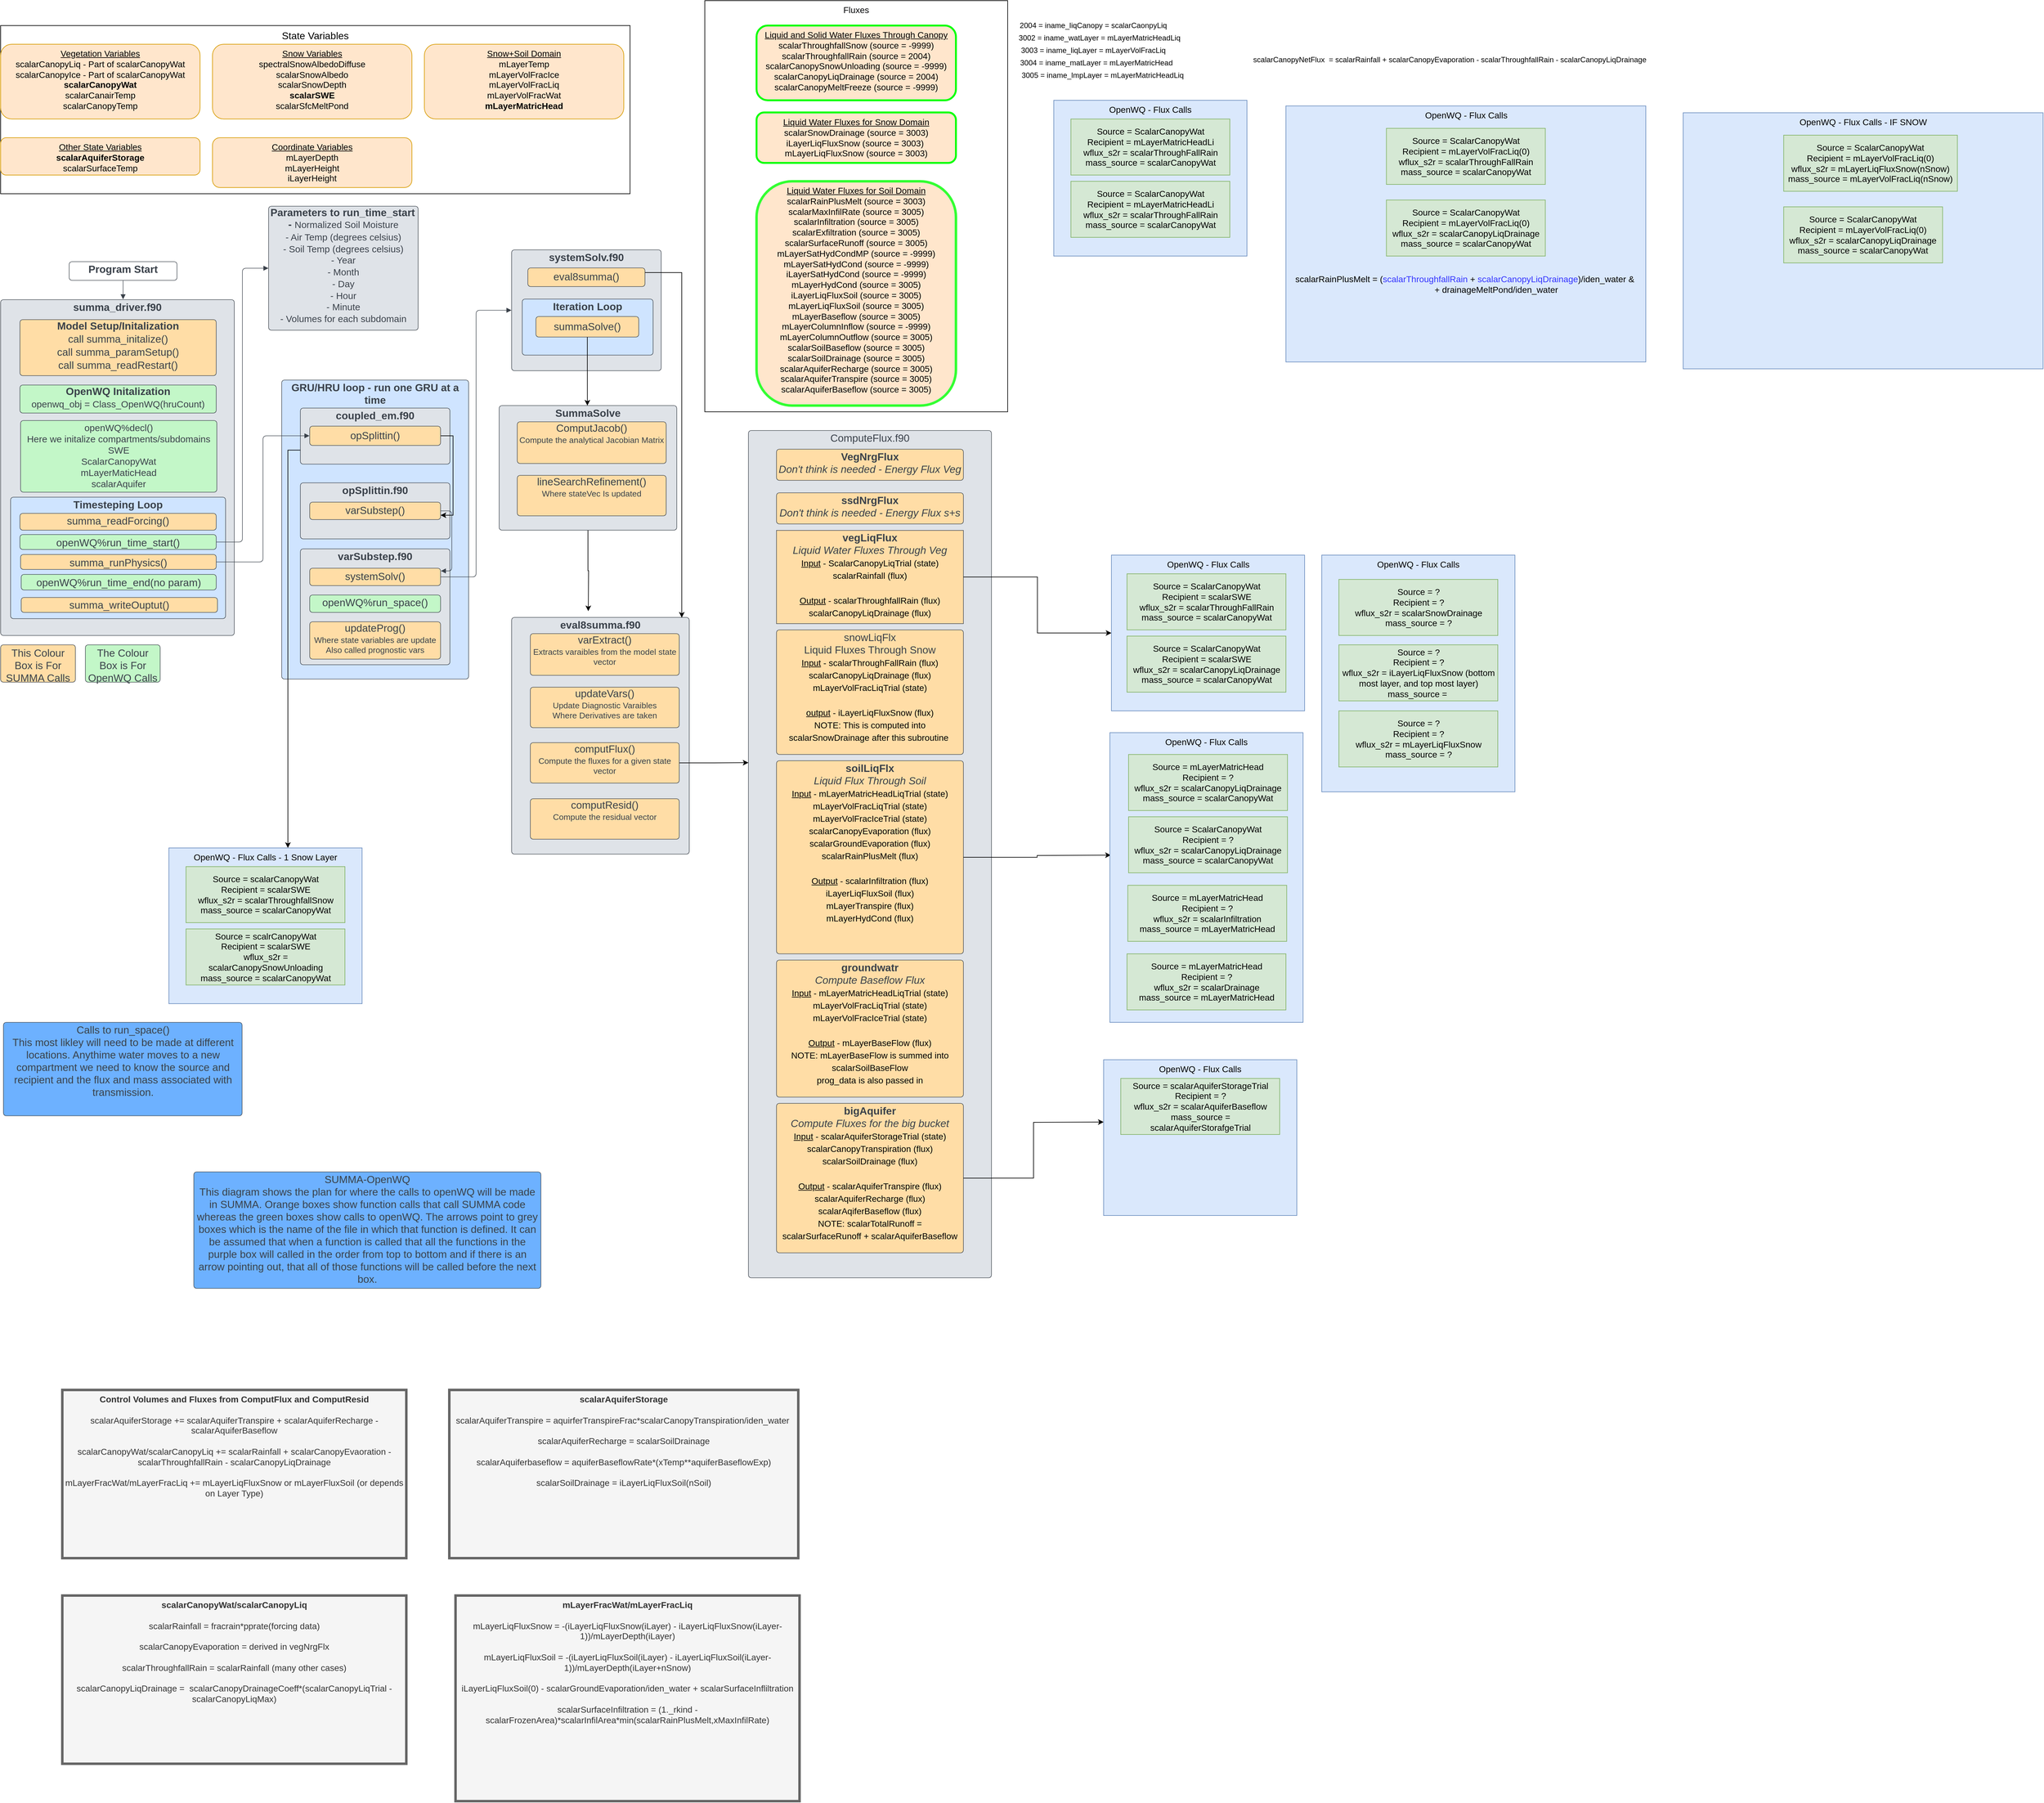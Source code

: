 <mxfile version="20.0.3" type="device"><diagram id="gy2GvhG3Mc18mV4GhEFE" name="Page-1"><mxGraphModel dx="1924" dy="1049" grid="1" gridSize="10" guides="1" tooltips="1" connect="1" arrows="1" fold="1" page="1" pageScale="1" pageWidth="850" pageHeight="1100" math="0" shadow="0"><root><mxCell id="0"/><mxCell id="1" parent="0"/><mxCell id="j05uEIZv2rGmTRu3Q1AM-13" value="&lt;div&gt;&lt;font style=&quot;font-size: 16px;&quot;&gt;State Variables&lt;/font&gt;&lt;/div&gt;" style="rounded=0;whiteSpace=wrap;html=1;horizontal=1;verticalAlign=top;" parent="1" vertex="1"><mxGeometry x="50" y="50" width="1010" height="270" as="geometry"/></mxCell><mxCell id="j05uEIZv2rGmTRu3Q1AM-25" value="&lt;div style=&quot;font-size: 14px;&quot;&gt;&lt;u style=&quot;font-size: 14px;&quot;&gt;Vegetation Variables&lt;/u&gt;&lt;/div&gt;&lt;div style=&quot;font-size: 14px;&quot;&gt;&lt;font style=&quot;font-size: 14px;&quot;&gt;scalarCanopyLiq - Part of scalarCanopyWat &lt;br style=&quot;font-size: 14px;&quot;&gt;scalarCanopyIce - Part of scalarCanopyWat&lt;br style=&quot;font-size: 14px;&quot;&gt;&lt;b style=&quot;font-size: 14px;&quot;&gt;scalarCanopyWat &lt;/b&gt;&lt;br style=&quot;font-size: 14px;&quot;&gt;scalarCanairTemp&lt;br style=&quot;font-size: 14px;&quot;&gt;scalarCanopyTemp&lt;/font&gt;&lt;/div&gt;" style="rounded=1;whiteSpace=wrap;html=1;fontSize=14;fillColor=#ffe6cc;strokeColor=#d79b00;horizontal=1;verticalAlign=top;" parent="1" vertex="1"><mxGeometry x="50" y="80" width="320" height="120" as="geometry"/></mxCell><mxCell id="j05uEIZv2rGmTRu3Q1AM-26" value="&lt;div&gt;&lt;u&gt;Snow Variables&lt;/u&gt;&lt;/div&gt;&lt;div&gt;spectralSnowAlbedoDiffuse&lt;/div&gt;&lt;div&gt;scalarSnowAlbedo&lt;/div&gt;&lt;div&gt;scalarSnowDepth&lt;/div&gt;&lt;div&gt;&lt;b&gt;scalarSWE&lt;/b&gt;&lt;/div&gt;&lt;div&gt;scalarSfcMeltPond&lt;br&gt;&lt;/div&gt;" style="rounded=1;whiteSpace=wrap;html=1;fontSize=14;fillColor=#ffe6cc;strokeColor=#d79b00;horizontal=1;verticalAlign=top;" parent="1" vertex="1"><mxGeometry x="390" y="80" width="320" height="120" as="geometry"/></mxCell><mxCell id="j05uEIZv2rGmTRu3Q1AM-27" value="&lt;div&gt;&lt;u&gt;Snow+Soil Domain&lt;br&gt;&lt;/u&gt;&lt;/div&gt;&lt;div&gt;mLayerTemp&lt;/div&gt;&lt;div&gt;mLayerVolFracIce&lt;/div&gt;&lt;div&gt;mLayerVolFracLiq&lt;/div&gt;&lt;div&gt;mLayerVolFracWat&lt;/div&gt;&lt;div&gt;&lt;b&gt;mLayerMatricHead&lt;/b&gt;&lt;br&gt;&lt;/div&gt;" style="rounded=1;whiteSpace=wrap;html=1;fontSize=14;fillColor=#ffe6cc;strokeColor=#d79b00;horizontal=1;verticalAlign=top;" parent="1" vertex="1"><mxGeometry x="730" y="80" width="320" height="120" as="geometry"/></mxCell><mxCell id="j05uEIZv2rGmTRu3Q1AM-28" value="&lt;div&gt;&lt;u&gt;Other State Variables&lt;/u&gt;&lt;/div&gt;&lt;div align=&quot;center&quot;&gt;&lt;b&gt;scalarAquiferStorage&lt;/b&gt;&lt;/div&gt;&lt;div align=&quot;center&quot;&gt;scalarSurfaceTemp&lt;u&gt;&lt;br&gt;&lt;/u&gt;&lt;/div&gt;" style="rounded=1;whiteSpace=wrap;html=1;fontSize=14;fillColor=#ffe6cc;strokeColor=#d79b00;horizontal=1;verticalAlign=top;" parent="1" vertex="1"><mxGeometry x="50" y="230" width="320" height="60" as="geometry"/></mxCell><mxCell id="j05uEIZv2rGmTRu3Q1AM-29" value="&lt;div&gt;&lt;u&gt;Coordinate Variables&lt;br&gt;&lt;/u&gt;&lt;/div&gt;&lt;div align=&quot;center&quot;&gt;mLayerDepth&lt;br&gt;&lt;/div&gt;&lt;div align=&quot;center&quot;&gt;mLayerHeight&lt;/div&gt;&lt;div align=&quot;center&quot;&gt;iLayerHeight&lt;u&gt;&lt;br&gt;&lt;/u&gt;&lt;/div&gt;" style="rounded=1;whiteSpace=wrap;html=1;fontSize=14;fillColor=#ffe6cc;strokeColor=#d79b00;horizontal=1;verticalAlign=top;" parent="1" vertex="1"><mxGeometry x="390" y="230" width="320" height="80" as="geometry"/></mxCell><mxCell id="SIZcdOm5cvlMSfMSB-9c-126" value="" style="group" parent="1" vertex="1" connectable="0"><mxGeometry x="1250" y="700" width="390" height="1360" as="geometry"/></mxCell><UserObject label="ComputeFlux.f90" lucidchartObjectId="QJtb76Jpq29i" id="j05uEIZv2rGmTRu3Q1AM-4"><mxCell style="html=1;overflow=block;blockSpacing=1;whiteSpace=wrap;fontSize=16.7;fontColor=#3a414a;align=center;spacing=3.8;verticalAlign=top;strokeColor=#3a414a;strokeOpacity=100;fillOpacity=100;rounded=1;absoluteArcSize=1;arcSize=9;fillColor=#dfe3e8;strokeWidth=0.8;" parent="SIZcdOm5cvlMSfMSB-9c-126" vertex="1"><mxGeometry width="390" height="1360" as="geometry"/></mxCell></UserObject><UserObject label="&lt;div&gt;&lt;b&gt;VegNrgFlux&lt;/b&gt;&lt;/div&gt;&lt;div&gt;&lt;i&gt;Don't think is needed - Energy Flux Veg&lt;/i&gt;&lt;br&gt;&lt;/div&gt;" lucidchartObjectId="gyDjIR28vtwQ" id="j05uEIZv2rGmTRu3Q1AM-5"><mxCell style="html=1;overflow=block;blockSpacing=1;whiteSpace=wrap;fontSize=16.7;fontColor=#3a414a;align=center;spacing=3.8;verticalAlign=top;strokeColor=#3a414a;strokeOpacity=100;fillOpacity=100;rounded=1;absoluteArcSize=1;arcSize=9;fillColor=#ffdda6;strokeWidth=0.8;" parent="SIZcdOm5cvlMSfMSB-9c-126" vertex="1"><mxGeometry x="45" y="30" width="300" height="50" as="geometry"/></mxCell></UserObject><UserObject label="&lt;div&gt;&lt;b&gt;ssdNrgFlux&lt;/b&gt;&lt;/div&gt;&lt;div&gt;&lt;i&gt;Don't think is needed - Energy Flux s+s&lt;/i&gt;&lt;br&gt;&lt;/div&gt;" lucidchartObjectId="OyDjbXUKRUOr" id="j05uEIZv2rGmTRu3Q1AM-6"><mxCell style="html=1;overflow=block;blockSpacing=1;whiteSpace=wrap;fontSize=16.7;fontColor=#3a414a;align=center;spacing=3.8;verticalAlign=top;strokeColor=#3a414a;strokeOpacity=100;fillOpacity=100;rounded=1;absoluteArcSize=1;arcSize=9;fillColor=#ffdda6;strokeWidth=0.8;" parent="SIZcdOm5cvlMSfMSB-9c-126" vertex="1"><mxGeometry x="45" y="100" width="300" height="50" as="geometry"/></mxCell></UserObject><UserObject label="&lt;b&gt;vegLiqFlux&lt;/b&gt;&lt;br&gt;&lt;i&gt;Liquid Water Fluxes Through Veg&lt;br&gt;&lt;/i&gt;&lt;u style=&quot;color: rgb(0, 0, 0); font-size: 14px;&quot;&gt;Input&lt;/u&gt;&lt;span style=&quot;color: rgb(0, 0, 0); font-size: 14px;&quot;&gt;&amp;nbsp;- ScalarCanopyLiqTrial (state)&lt;/span&gt;&lt;br style=&quot;color: rgb(0, 0, 0); font-size: 14px;&quot;&gt;&lt;span style=&quot;color: rgb(0, 0, 0); font-size: 14px;&quot;&gt;scalarRainfall (flux)&lt;/span&gt;&lt;br style=&quot;color: rgb(0, 0, 0); font-size: 14px;&quot;&gt;&lt;br style=&quot;color: rgb(0, 0, 0); font-size: 14px;&quot;&gt;&lt;u style=&quot;color: rgb(0, 0, 0); font-size: 14px;&quot;&gt;Output&lt;/u&gt;&lt;span style=&quot;color: rgb(0, 0, 0); font-size: 14px;&quot;&gt;&amp;nbsp;- scalarThroughfallRain (flux)&lt;/span&gt;&lt;br style=&quot;color: rgb(0, 0, 0); font-size: 14px;&quot;&gt;&lt;span style=&quot;color: rgb(0, 0, 0); font-size: 14px;&quot;&gt;scalarCanopyLiqDrainage (flux)&lt;/span&gt;" lucidchartObjectId="2yDjNtz37uhb" id="j05uEIZv2rGmTRu3Q1AM-7"><mxCell style="html=1;overflow=block;blockSpacing=1;whiteSpace=wrap;fontSize=16.7;fontColor=#3a414a;align=center;spacing=3.8;verticalAlign=top;strokeColor=#3a414a;strokeOpacity=100;fillOpacity=100;rounded=1;absoluteArcSize=1;arcSize=0;fillColor=#ffdda6;strokeWidth=0.8;" parent="SIZcdOm5cvlMSfMSB-9c-126" vertex="1"><mxGeometry x="45" y="160.32" width="300" height="149.68" as="geometry"/></mxCell></UserObject><UserObject label="snowLiqFlx&lt;br&gt;Liquid Fluxes Through Snow&lt;br&gt;&lt;u style=&quot;color: rgb(0, 0, 0); font-size: 14px;&quot;&gt;Input&lt;/u&gt;&lt;span style=&quot;color: rgb(0, 0, 0); font-size: 14px;&quot;&gt;&amp;nbsp;- scalarThroughFallRain (flux)&lt;/span&gt;&lt;br style=&quot;color: rgb(0, 0, 0); font-size: 14px;&quot;&gt;&lt;span style=&quot;color: rgb(0, 0, 0); font-size: 14px;&quot;&gt;scalarCanopyLiqDrainage (flux)&lt;/span&gt;&lt;br style=&quot;color: rgb(0, 0, 0); font-size: 14px;&quot;&gt;&lt;span style=&quot;color: rgb(0, 0, 0); font-size: 14px;&quot;&gt;mLayerVolFracLiqTrial (state)&lt;/span&gt;&lt;br style=&quot;color: rgb(0, 0, 0); font-size: 14px;&quot;&gt;&lt;br style=&quot;color: rgb(0, 0, 0); font-size: 14px;&quot;&gt;&lt;u style=&quot;color: rgb(0, 0, 0); font-size: 14px;&quot;&gt;output&lt;/u&gt;&lt;span style=&quot;color: rgb(0, 0, 0); font-size: 14px;&quot;&gt;&amp;nbsp;- iLayerLiqFluxSnow (flux)&lt;/span&gt;&lt;br style=&quot;color: rgb(0, 0, 0); font-size: 14px;&quot;&gt;&lt;span style=&quot;color: rgb(0, 0, 0); font-size: 14px;&quot;&gt;NOTE: This is computed into scalarSnowDrainage after this subroutine&amp;nbsp;&lt;/span&gt;" lucidchartObjectId="9yDjWkyf~UnS" id="j05uEIZv2rGmTRu3Q1AM-8"><mxCell style="html=1;overflow=block;blockSpacing=1;whiteSpace=wrap;fontSize=16.7;fontColor=#3a414a;align=center;spacing=3.8;verticalAlign=top;strokeColor=#3a414a;strokeOpacity=100;fillOpacity=100;rounded=1;absoluteArcSize=1;arcSize=9;fillColor=#ffdda6;strokeWidth=0.8;" parent="SIZcdOm5cvlMSfMSB-9c-126" vertex="1"><mxGeometry x="45" y="320" width="300" height="200" as="geometry"/></mxCell></UserObject><UserObject label="&lt;b&gt;soilLiqFlx&lt;br&gt;&lt;/b&gt;&lt;i&gt;Liquid Flux Through Soil&lt;br&gt;&lt;/i&gt;&lt;u style=&quot;color: rgb(0, 0, 0); font-size: 14px;&quot;&gt;Input&lt;/u&gt;&lt;span style=&quot;color: rgb(0, 0, 0); font-size: 14px;&quot;&gt;&amp;nbsp;- mLayerMatricHeadLiqTrial (state)&lt;/span&gt;&lt;br style=&quot;color: rgb(0, 0, 0); font-size: 14px;&quot;&gt;&lt;span style=&quot;color: rgb(0, 0, 0); font-size: 14px;&quot;&gt;mLayerVolFracLiqTrial (state)&lt;/span&gt;&lt;br style=&quot;color: rgb(0, 0, 0); font-size: 14px;&quot;&gt;&lt;span style=&quot;color: rgb(0, 0, 0); font-size: 14px;&quot;&gt;mLayerVolFracIceTrial (state)&lt;/span&gt;&lt;br style=&quot;color: rgb(0, 0, 0); font-size: 14px;&quot;&gt;&lt;span style=&quot;color: rgb(0, 0, 0); font-size: 14px;&quot;&gt;scalarCanopyEvaporation (flux)&lt;/span&gt;&lt;br style=&quot;color: rgb(0, 0, 0); font-size: 14px;&quot;&gt;&lt;span style=&quot;color: rgb(0, 0, 0); font-size: 14px;&quot;&gt;scalarGroundEvaporation (flux)&lt;/span&gt;&lt;br style=&quot;color: rgb(0, 0, 0); font-size: 14px;&quot;&gt;&lt;span style=&quot;color: rgb(0, 0, 0); font-size: 14px;&quot;&gt;scalarRainPlusMelt (flux)&lt;/span&gt;&lt;br style=&quot;color: rgb(0, 0, 0); font-size: 14px;&quot;&gt;&lt;br style=&quot;color: rgb(0, 0, 0); font-size: 14px;&quot;&gt;&lt;u style=&quot;color: rgb(0, 0, 0); font-size: 14px;&quot;&gt;Output&lt;/u&gt;&lt;span style=&quot;color: rgb(0, 0, 0); font-size: 14px;&quot;&gt;&amp;nbsp;- scalarInfiltration (flux)&lt;/span&gt;&lt;br style=&quot;color: rgb(0, 0, 0); font-size: 14px;&quot;&gt;&lt;span style=&quot;color: rgb(0, 0, 0); font-size: 14px;&quot;&gt;iLayerLiqFluxSoil (flux)&lt;/span&gt;&lt;br style=&quot;color: rgb(0, 0, 0); font-size: 14px;&quot;&gt;&lt;span style=&quot;color: rgb(0, 0, 0); font-size: 14px;&quot;&gt;mLayerTranspire (flux)&lt;/span&gt;&lt;br style=&quot;color: rgb(0, 0, 0); font-size: 14px;&quot;&gt;&lt;span style=&quot;color: rgb(0, 0, 0); font-size: 14px;&quot;&gt;mLayerHydCond (flux)&lt;/span&gt;&lt;i&gt;&lt;br&gt;&lt;/i&gt;" lucidchartObjectId="0zDjswLb8mMk" id="j05uEIZv2rGmTRu3Q1AM-9"><mxCell style="html=1;overflow=block;blockSpacing=1;whiteSpace=wrap;fontSize=16.7;fontColor=#3a414a;align=center;spacing=3.8;verticalAlign=top;strokeColor=#3a414a;strokeOpacity=100;fillOpacity=100;rounded=1;absoluteArcSize=1;arcSize=9;fillColor=#ffdda6;strokeWidth=0.8;" parent="SIZcdOm5cvlMSfMSB-9c-126" vertex="1"><mxGeometry x="45" y="530" width="300" height="310" as="geometry"/></mxCell></UserObject><UserObject label="&lt;b&gt;groundwatr&lt;br&gt;&lt;/b&gt;&lt;i&gt;Compute Baseflow Flux&lt;br&gt;&lt;/i&gt;&lt;u style=&quot;color: rgb(0, 0, 0); font-size: 14px;&quot;&gt;Input&lt;/u&gt;&lt;span style=&quot;color: rgb(0, 0, 0); font-size: 14px;&quot;&gt;&amp;nbsp;- mLayerMatricHeadLiqTrial (state)&lt;br&gt;&lt;/span&gt;&lt;span style=&quot;color: rgb(0, 0, 0); font-size: 14px;&quot;&gt;mLayerVolFracLiqTrial (state)&lt;br&gt;&lt;/span&gt;&lt;span style=&quot;color: rgb(0, 0, 0); font-size: 14px;&quot;&gt;mLayerVolFracIceTrial (state)&lt;br&gt;&lt;/span&gt;&lt;br style=&quot;color: rgb(0, 0, 0); font-size: 14px;&quot;&gt;&lt;u style=&quot;color: rgb(0, 0, 0); font-size: 14px;&quot;&gt;Output&lt;/u&gt;&lt;span style=&quot;color: rgb(0, 0, 0); font-size: 14px;&quot;&gt;&amp;nbsp;- mLayerBaseFlow (flux)&lt;br&gt;&lt;/span&gt;&lt;span style=&quot;color: rgb(0, 0, 0); font-size: 14px;&quot;&gt;NOTE: mLayerBaseFlow is summed into scalarSoilBaseFlow&lt;br&gt;prog_data is also passed in&lt;br&gt;&lt;/span&gt;&lt;i&gt;&lt;br&gt;&lt;/i&gt;" lucidchartObjectId="zADjreNIhGo." id="j05uEIZv2rGmTRu3Q1AM-10"><mxCell style="html=1;overflow=block;blockSpacing=1;whiteSpace=wrap;fontSize=16.7;fontColor=#3a414a;align=center;spacing=3.8;verticalAlign=top;strokeColor=#3a414a;strokeOpacity=100;fillOpacity=100;rounded=1;absoluteArcSize=1;arcSize=9;fillColor=#ffdda6;strokeWidth=0.8;" parent="SIZcdOm5cvlMSfMSB-9c-126" vertex="1"><mxGeometry x="45" y="850" width="300" height="220" as="geometry"/></mxCell></UserObject><UserObject label="&lt;b&gt;bigAquifer&lt;br&gt;&lt;/b&gt;&lt;i&gt;Compute Fluxes for the big bucket&lt;br&gt;&lt;/i&gt;&lt;u style=&quot;color: rgb(0, 0, 0); font-size: 14px;&quot;&gt;Input&lt;/u&gt;&lt;span style=&quot;color: rgb(0, 0, 0); font-size: 14px;&quot;&gt;&amp;nbsp;- scalarAquiferStorageTrial (state)&lt;br&gt;&lt;/span&gt;&lt;span style=&quot;color: rgb(0, 0, 0); font-size: 14px;&quot;&gt;scalarCanopyTranspiration (flux)&lt;br&gt;&lt;/span&gt;&lt;span style=&quot;color: rgb(0, 0, 0); font-size: 14px;&quot;&gt;scalarSoilDrainage (flux)&lt;br&gt;&lt;/span&gt;&lt;br style=&quot;color: rgb(0, 0, 0); font-size: 14px;&quot;&gt;&lt;u style=&quot;color: rgb(0, 0, 0); font-size: 14px;&quot;&gt;Output&lt;/u&gt;&lt;span style=&quot;color: rgb(0, 0, 0); font-size: 14px;&quot;&gt;&amp;nbsp;- scalarAquiferTranspire (flux)&lt;br&gt;&lt;/span&gt;&lt;span style=&quot;color: rgb(0, 0, 0); font-size: 14px;&quot;&gt;scalarAquiferRecharge (flux)&lt;br&gt;&lt;/span&gt;&lt;span style=&quot;color: rgb(0, 0, 0); font-size: 14px;&quot;&gt;scalarAqiferBaseflow (flux)&lt;br&gt;&lt;/span&gt;&lt;span style=&quot;color: rgb(0, 0, 0); font-size: 14px;&quot;&gt;NOTE: scalarTotalRunoff = scalarSurfaceRunoff + scalarAquiferBaseflow&lt;/span&gt;&lt;i&gt;&lt;br&gt;&lt;/i&gt;" lucidchartObjectId="PADjMUE8BuGu" id="j05uEIZv2rGmTRu3Q1AM-11"><mxCell style="html=1;overflow=block;blockSpacing=1;whiteSpace=wrap;fontSize=16.7;fontColor=#3a414a;align=center;spacing=3.8;verticalAlign=top;strokeColor=#3a414a;strokeOpacity=100;fillOpacity=100;rounded=1;absoluteArcSize=1;arcSize=9;fillColor=#ffdda6;strokeWidth=0.8;" parent="SIZcdOm5cvlMSfMSB-9c-126" vertex="1"><mxGeometry x="45" y="1080" width="300" height="240" as="geometry"/></mxCell></UserObject><mxCell id="SIZcdOm5cvlMSfMSB-9c-70" value="eval8summa.f90" style="html=1;overflow=block;blockSpacing=1;whiteSpace=wrap;fontSize=16.7;fontColor=#3a414a;fontStyle=1;spacing=3.8;verticalAlign=top;strokeColor=#3a414a;strokeOpacity=100;fillOpacity=100;rounded=1;absoluteArcSize=1;arcSize=9;fillColor=#dfe3e8;strokeWidth=0.8;container=1;collapsible=0;" parent="1" vertex="1"><mxGeometry x="870" y="1000" width="285" height="380" as="geometry"/></mxCell><UserObject label="&lt;div style=&quot;display: flex; justify-content: center; text-align: center; align-items: baseline; font-size: 0; line-height: 1.25;margin-top: -2px;&quot;&gt;&lt;span&gt;&lt;span style=&quot;font-size:16.7px;color:#3a414a;&quot;&gt;varExtract()&#10;&lt;/span&gt;&lt;span style=&quot;font-size:13.3px;color:#3a414a;&quot;&gt;Extracts varaibles from the model state vector&lt;/span&gt;&lt;/span&gt;&lt;/div&gt;" lucidchartObjectId="1K.8Zq_A4mW5" id="SIZcdOm5cvlMSfMSB-9c-71"><mxCell style="html=1;overflow=block;blockSpacing=1;whiteSpace=wrap;fontSize=13;spacing=3.8;verticalAlign=top;strokeColor=#3a414a;strokeOpacity=100;fillOpacity=100;rounded=1;absoluteArcSize=1;arcSize=9;fillColor=#ffdda6;strokeWidth=0.8;" parent="SIZcdOm5cvlMSfMSB-9c-70" vertex="1"><mxGeometry x="30" y="26" width="239" height="67" as="geometry"/></mxCell></UserObject><UserObject label="&lt;div style=&quot;display: flex; justify-content: center; text-align: center; align-items: baseline; font-size: 0; line-height: 1.25;margin-top: -2px;&quot;&gt;&lt;span&gt;&lt;span style=&quot;font-size:16.7px;color:#3a414a;&quot;&gt;updateVars()&#10;&lt;/span&gt;&lt;span style=&quot;font-size:13.3px;color:#3a414a;&quot;&gt;Update Diagnostic Varaibles&#10;Where Derivatives are taken&lt;/span&gt;&lt;/span&gt;&lt;/div&gt;" lucidchartObjectId="xL.820pcQE3z" id="SIZcdOm5cvlMSfMSB-9c-72"><mxCell style="html=1;overflow=block;blockSpacing=1;whiteSpace=wrap;fontSize=13;spacing=3.8;verticalAlign=top;strokeColor=#3a414a;strokeOpacity=100;fillOpacity=100;rounded=1;absoluteArcSize=1;arcSize=9;fillColor=#ffdda6;strokeWidth=0.8;" parent="SIZcdOm5cvlMSfMSB-9c-70" vertex="1"><mxGeometry x="30" y="112" width="239" height="65" as="geometry"/></mxCell></UserObject><UserObject label="&lt;div style=&quot;display: flex; justify-content: center; text-align: center; align-items: baseline; font-size: 0; line-height: 1.25;margin-top: -2px;&quot;&gt;&lt;span&gt;&lt;span style=&quot;font-size:16.7px;color:#3a414a;&quot;&gt;computFlux()&#10;&lt;/span&gt;&lt;span style=&quot;font-size:13.3px;color:#3a414a;&quot;&gt;Compute the fluxes for a given state vector&lt;/span&gt;&lt;/span&gt;&lt;/div&gt;" lucidchartObjectId="_L.8nhQAwN-x" id="SIZcdOm5cvlMSfMSB-9c-73"><mxCell style="html=1;overflow=block;blockSpacing=1;whiteSpace=wrap;fontSize=13;spacing=3.8;verticalAlign=top;strokeColor=#3a414a;strokeOpacity=100;fillOpacity=100;rounded=1;absoluteArcSize=1;arcSize=9;fillColor=#ffdda6;strokeWidth=0.8;" parent="SIZcdOm5cvlMSfMSB-9c-70" vertex="1"><mxGeometry x="30" y="201" width="239" height="65" as="geometry"/></mxCell></UserObject><UserObject label="&lt;div style=&quot;display: flex; justify-content: center; text-align: center; align-items: baseline; font-size: 0; line-height: 1.25;margin-top: -2px;&quot;&gt;&lt;span&gt;&lt;span style=&quot;font-size:16.7px;color:#3a414a;&quot;&gt;computResid()&#10;&lt;/span&gt;&lt;span style=&quot;font-size:13.3px;color:#3a414a;&quot;&gt;Compute the residual vector &lt;/span&gt;&lt;span style=&quot;font-size:11.7px;color:#3a414a;&quot;&gt;&#10;&lt;/span&gt;&lt;/span&gt;&lt;/div&gt;" lucidchartObjectId="pQ.8SMOTzCbQ" id="SIZcdOm5cvlMSfMSB-9c-74"><mxCell style="html=1;overflow=block;blockSpacing=1;whiteSpace=wrap;fontSize=13;spacing=3.8;verticalAlign=top;strokeColor=#3a414a;strokeOpacity=100;fillOpacity=100;rounded=1;absoluteArcSize=1;arcSize=9;fillColor=#ffdda6;strokeWidth=0.8;" parent="SIZcdOm5cvlMSfMSB-9c-70" vertex="1"><mxGeometry x="30" y="291" width="239" height="65" as="geometry"/></mxCell></UserObject><mxCell id="SIZcdOm5cvlMSfMSB-9c-75" value="systemSolv.f90" style="html=1;overflow=block;blockSpacing=1;whiteSpace=wrap;fontSize=16.7;fontColor=#3a414a;fontStyle=1;spacing=3.8;verticalAlign=top;strokeColor=#3a414a;strokeOpacity=100;fillOpacity=100;rounded=1;absoluteArcSize=1;arcSize=9;fillColor=#dfe3e8;strokeWidth=0.8;container=1;collapsible=0;" parent="1" vertex="1"><mxGeometry x="870" y="410" width="240" height="194" as="geometry"/></mxCell><UserObject label="eval8summa()" lucidchartObjectId="_s.8.g2LrlaO" id="SIZcdOm5cvlMSfMSB-9c-76"><mxCell style="html=1;overflow=block;blockSpacing=1;whiteSpace=wrap;fontSize=16.7;fontColor=#3a414a;spacing=3.8;strokeColor=#3a414a;strokeOpacity=100;fillOpacity=100;rounded=1;absoluteArcSize=1;arcSize=9;fillColor=#ffdda6;strokeWidth=0.8;" parent="SIZcdOm5cvlMSfMSB-9c-75" vertex="1"><mxGeometry x="26" y="29" width="188" height="30" as="geometry"/></mxCell></UserObject><UserObject label="Iteration Loop" lucidchartObjectId="Vu.8dJao.weW" id="SIZcdOm5cvlMSfMSB-9c-77"><mxCell style="html=1;overflow=block;blockSpacing=1;whiteSpace=wrap;fontSize=16.7;fontColor=#3a414a;fontStyle=1;align=center;spacing=3.8;verticalAlign=top;strokeColor=#3a414a;strokeOpacity=100;fillOpacity=100;rounded=1;absoluteArcSize=1;arcSize=9;fillColor=#cfe4ff;strokeWidth=0.8;" parent="SIZcdOm5cvlMSfMSB-9c-75" vertex="1"><mxGeometry x="17" y="79" width="210" height="90" as="geometry"/></mxCell></UserObject><UserObject label="summaSolve()" lucidchartObjectId="Vv.8vQ_2qqEH" id="SIZcdOm5cvlMSfMSB-9c-78"><mxCell style="html=1;overflow=block;blockSpacing=1;whiteSpace=wrap;fontSize=16.7;fontColor=#3a414a;spacing=3.8;strokeColor=#3a414a;strokeOpacity=100;fillOpacity=100;rounded=1;absoluteArcSize=1;arcSize=9;fillColor=#ffdda6;strokeWidth=0.8;" parent="SIZcdOm5cvlMSfMSB-9c-75" vertex="1"><mxGeometry x="39" y="107" width="165" height="33" as="geometry"/></mxCell></UserObject><mxCell id="SIZcdOm5cvlMSfMSB-9c-79" value="GRU/HRU loop - run one GRU at a time" style="html=1;overflow=block;blockSpacing=1;whiteSpace=wrap;fontSize=16.7;fontColor=#3a414a;fontStyle=1;spacing=3.8;verticalAlign=top;strokeColor=#3a414a;strokeOpacity=100;fillOpacity=100;rounded=1;absoluteArcSize=1;arcSize=9;fillColor=#cfe4ff;strokeWidth=0.8;container=1;collapsible=0;" parent="1" vertex="1"><mxGeometry x="501" y="619" width="300" height="480" as="geometry"/></mxCell><UserObject label="coupled_em.f90" lucidchartObjectId="if.89FHRa6m6" id="SIZcdOm5cvlMSfMSB-9c-80"><mxCell style="html=1;overflow=block;blockSpacing=1;whiteSpace=wrap;fontSize=16.7;fontColor=#3a414a;fontStyle=1;spacing=3.8;verticalAlign=top;strokeColor=#3a414a;strokeOpacity=100;fillOpacity=100;rounded=1;absoluteArcSize=1;arcSize=9;fillColor=#dfe3e8;strokeWidth=0.8;" parent="SIZcdOm5cvlMSfMSB-9c-79" vertex="1"><mxGeometry x="30" y="45" width="240" height="90" as="geometry"/></mxCell></UserObject><UserObject label="opSplittin.f90" lucidchartObjectId="hk.8~3tQkN-E" id="SIZcdOm5cvlMSfMSB-9c-82"><mxCell style="html=1;overflow=block;blockSpacing=1;whiteSpace=wrap;fontSize=16.7;fontColor=#3a414a;fontStyle=1;spacing=3.8;verticalAlign=top;strokeColor=#3a414a;strokeOpacity=100;fillOpacity=100;rounded=1;absoluteArcSize=1;arcSize=9;fillColor=#dfe3e8;strokeWidth=0.8;" parent="SIZcdOm5cvlMSfMSB-9c-79" vertex="1"><mxGeometry x="30" y="165" width="240" height="90" as="geometry"/></mxCell></UserObject><mxCell id="SIZcdOm5cvlMSfMSB-9c-120" style="edgeStyle=orthogonalEdgeStyle;rounded=0;orthogonalLoop=1;jettySize=auto;html=1;exitX=1;exitY=0.5;exitDx=0;exitDy=0;entryX=1;entryY=0.75;entryDx=0;entryDy=0;fontSize=14;fontColor=#0A0B0D;" parent="SIZcdOm5cvlMSfMSB-9c-79" source="SIZcdOm5cvlMSfMSB-9c-81" target="SIZcdOm5cvlMSfMSB-9c-83" edge="1"><mxGeometry relative="1" as="geometry"/></mxCell><UserObject label="opSplittin()" lucidchartObjectId="qi.8MWBOaeUA" id="SIZcdOm5cvlMSfMSB-9c-81"><mxCell style="html=1;overflow=block;blockSpacing=1;whiteSpace=wrap;fontSize=16.7;fontColor=#3a414a;spacing=3.8;strokeColor=#3a414a;strokeOpacity=100;fillOpacity=100;rounded=1;absoluteArcSize=1;arcSize=9;fillColor=#ffdda6;strokeWidth=0.8;" parent="SIZcdOm5cvlMSfMSB-9c-79" vertex="1"><mxGeometry x="45" y="74" width="210" height="31" as="geometry"/></mxCell></UserObject><UserObject label="varSubstep()" lucidchartObjectId="jl.800Ve-~vq" id="SIZcdOm5cvlMSfMSB-9c-83"><mxCell style="html=1;overflow=block;blockSpacing=1;whiteSpace=wrap;fontSize=16.7;fontColor=#3a414a;spacing=3.8;strokeColor=#3a414a;strokeOpacity=100;fillOpacity=100;rounded=1;absoluteArcSize=1;arcSize=9;fillColor=#ffdda6;strokeWidth=0.8;" parent="SIZcdOm5cvlMSfMSB-9c-79" vertex="1"><mxGeometry x="45" y="196" width="210" height="28" as="geometry"/></mxCell></UserObject><UserObject label="varSubstep.f90" lucidchartObjectId="1n.8m5kOVaIG" id="SIZcdOm5cvlMSfMSB-9c-84"><mxCell style="html=1;overflow=block;blockSpacing=1;whiteSpace=wrap;fontSize=16.7;fontColor=#3a414a;fontStyle=1;spacing=3.8;verticalAlign=top;strokeColor=#3a414a;strokeOpacity=100;fillOpacity=100;rounded=1;absoluteArcSize=1;arcSize=9;fillColor=#dfe3e8;strokeWidth=0.8;" parent="SIZcdOm5cvlMSfMSB-9c-79" vertex="1"><mxGeometry x="30" y="271" width="240" height="186" as="geometry"/></mxCell></UserObject><UserObject label="systemSolv()" lucidchartObjectId="zo.8wbq~-Ltj" id="SIZcdOm5cvlMSfMSB-9c-85"><mxCell style="html=1;overflow=block;blockSpacing=1;whiteSpace=wrap;fontSize=16.7;fontColor=#3a414a;spacing=3.8;strokeColor=#3a414a;strokeOpacity=100;fillOpacity=100;rounded=1;absoluteArcSize=1;arcSize=9;fillColor=#ffdda6;strokeWidth=0.8;" parent="SIZcdOm5cvlMSfMSB-9c-79" vertex="1"><mxGeometry x="45" y="302" width="210" height="28" as="geometry"/></mxCell></UserObject><UserObject label="&lt;div style=&quot;display: flex; justify-content: center; text-align: center; align-items: baseline; font-size: 0; line-height: 1.25;margin-top: -2px;&quot;&gt;&lt;span&gt;&lt;span style=&quot;font-size:16.7px;color:#3a414a;&quot;&gt;updateProg()&#10;&lt;/span&gt;&lt;span style=&quot;font-size:13.3px;color:#3a414a;&quot;&gt;Where state variables are update&#10;Also called prognostic vars&lt;/span&gt;&lt;/span&gt;&lt;/div&gt;" lucidchartObjectId="Go.8qFr4BNcf" id="SIZcdOm5cvlMSfMSB-9c-86"><mxCell style="html=1;overflow=block;blockSpacing=1;whiteSpace=wrap;fontSize=13;spacing=3.8;verticalAlign=top;strokeColor=#3a414a;strokeOpacity=100;fillOpacity=100;rounded=1;absoluteArcSize=1;arcSize=9;fillColor=#ffdda6;strokeWidth=0.8;" parent="SIZcdOm5cvlMSfMSB-9c-79" vertex="1"><mxGeometry x="45" y="388" width="210" height="60" as="geometry"/></mxCell></UserObject><UserObject label="openWQ%run_space()" lucidchartObjectId="Uia9Nw5e9lMj" id="SIZcdOm5cvlMSfMSB-9c-87"><mxCell style="html=1;overflow=block;blockSpacing=1;whiteSpace=wrap;fontSize=16.7;fontColor=#3a414a;align=center;spacing=3.8;verticalAlign=top;strokeColor=#3a414a;strokeOpacity=100;fillOpacity=100;rounded=1;absoluteArcSize=1;arcSize=9;fillColor=#c3f7c8;strokeWidth=0.8;" parent="SIZcdOm5cvlMSfMSB-9c-79" vertex="1"><mxGeometry x="45" y="345" width="210" height="28" as="geometry"/></mxCell></UserObject><mxCell id="SIZcdOm5cvlMSfMSB-9c-88" value="summa_driver.f90" style="html=1;overflow=block;blockSpacing=1;whiteSpace=wrap;fontSize=16.7;fontColor=#3a414a;fontStyle=1;spacing=3.8;verticalAlign=top;strokeColor=#3a414a;strokeOpacity=100;fillOpacity=100;rounded=1;absoluteArcSize=1;arcSize=9;fillColor=#dfe3e8;strokeWidth=0.8;container=1;collapsible=0;" parent="1" vertex="1"><mxGeometry x="50" y="490" width="375" height="539" as="geometry"/></mxCell><UserObject label="&lt;div style=&quot;display: flex; justify-content: center; text-align: center; align-items: baseline; font-size: 0; line-height: 1.25;margin-top: -2px;&quot;&gt;&lt;span&gt;&lt;span style=&quot;font-size:16.7px;color:#3a414a;font-weight: bold;&quot;&gt;Model Setup/Initalization&lt;/span&gt;&lt;span style=&quot;font-size:16.7px;color:#3a414a;&quot;&gt;&#10;call summa_initalize()&#10;call summa_paramSetup()&#10;call summa_readRestart()&lt;/span&gt;&lt;/span&gt;&lt;/div&gt;" lucidchartObjectId="hd368dU49f_i" id="SIZcdOm5cvlMSfMSB-9c-89"><mxCell style="html=1;overflow=block;blockSpacing=1;whiteSpace=wrap;fontSize=13;spacing=3.8;verticalAlign=top;strokeColor=#3a414a;strokeOpacity=100;fillOpacity=100;rounded=1;absoluteArcSize=1;arcSize=9;fillColor=#ffdda6;strokeWidth=0.8;" parent="SIZcdOm5cvlMSfMSB-9c-88" vertex="1"><mxGeometry x="31" y="32" width="315" height="90" as="geometry"/></mxCell></UserObject><UserObject label="&lt;div style=&quot;display: flex; justify-content: center; text-align: center; align-items: baseline; font-size: 0; line-height: 1.25;margin-top: -2px;&quot;&gt;&lt;span&gt;&lt;span style=&quot;font-size:16.7px;color:#3a414a;font-weight: bold;&quot;&gt;OpenWQ Initalization&#10;&lt;/span&gt;&lt;span style=&quot;font-size:15px;color:#3a414a;&quot;&gt;openwq_obj = Class_OpenWQ(hruCount)&#10;&#10;&lt;/span&gt;&lt;/span&gt;&lt;/div&gt;" lucidchartObjectId="Ag36YmN12Q6n" id="SIZcdOm5cvlMSfMSB-9c-90"><mxCell style="html=1;overflow=block;blockSpacing=1;whiteSpace=wrap;fontSize=13;spacing=3.8;verticalAlign=top;strokeColor=#3a414a;strokeOpacity=100;fillOpacity=100;rounded=1;absoluteArcSize=1;arcSize=9;fillColor=#c3f7c8;strokeWidth=0.8;" parent="SIZcdOm5cvlMSfMSB-9c-88" vertex="1"><mxGeometry x="31" y="137" width="315" height="45" as="geometry"/></mxCell></UserObject><UserObject label="Timesteping Loop" lucidchartObjectId="0m767lz1bsTZ" id="SIZcdOm5cvlMSfMSB-9c-91"><mxCell style="html=1;overflow=block;blockSpacing=1;whiteSpace=wrap;fontSize=16.7;fontColor=#3a414a;fontStyle=1;align=center;spacing=3.8;verticalAlign=top;strokeColor=#3a414a;strokeOpacity=100;fillOpacity=100;rounded=1;absoluteArcSize=1;arcSize=9;fillColor=#cfe4ff;strokeWidth=0.8;" parent="SIZcdOm5cvlMSfMSB-9c-88" vertex="1"><mxGeometry x="16" y="317" width="345" height="195" as="geometry"/></mxCell></UserObject><UserObject label="summa_readForcing()&#10;&#10;" lucidchartObjectId="qi76_CxwXWti" id="SIZcdOm5cvlMSfMSB-9c-92"><mxCell style="html=1;overflow=block;blockSpacing=1;whiteSpace=wrap;fontSize=16.7;fontColor=#3a414a;spacing=3.8;verticalAlign=top;strokeColor=#3a414a;strokeOpacity=100;fillOpacity=100;rounded=1;absoluteArcSize=1;arcSize=9;fillColor=#ffdda6;strokeWidth=0.8;" parent="SIZcdOm5cvlMSfMSB-9c-88" vertex="1"><mxGeometry x="31" y="343" width="315" height="27" as="geometry"/></mxCell></UserObject><UserObject label="summa_runPhysics()" lucidchartObjectId="Wp76JYpQb5JP" id="SIZcdOm5cvlMSfMSB-9c-93"><mxCell style="html=1;overflow=block;blockSpacing=1;whiteSpace=wrap;fontSize=16.7;fontColor=#3a414a;spacing=3.8;strokeColor=#3a414a;strokeOpacity=100;fillOpacity=100;rounded=1;absoluteArcSize=1;arcSize=9;fillColor=#ffdda6;strokeWidth=0.8;" parent="SIZcdOm5cvlMSfMSB-9c-88" vertex="1"><mxGeometry x="32" y="409" width="314" height="24" as="geometry"/></mxCell></UserObject><UserObject label="summa_writeOuptut()&#10;" lucidchartObjectId=".u76-.M0Szhw" id="SIZcdOm5cvlMSfMSB-9c-94"><mxCell style="html=1;overflow=block;blockSpacing=1;whiteSpace=wrap;fontSize=16.7;fontColor=#3a414a;spacing=3.8;verticalAlign=top;strokeColor=#3a414a;strokeOpacity=100;fillOpacity=100;rounded=1;absoluteArcSize=1;arcSize=9;fillColor=#ffdda6;strokeWidth=0.8;" parent="SIZcdOm5cvlMSfMSB-9c-88" vertex="1"><mxGeometry x="33" y="478" width="315" height="24" as="geometry"/></mxCell></UserObject><UserObject label="openWQ%run_time_start()" lucidchartObjectId="G926qoa_N85p" id="SIZcdOm5cvlMSfMSB-9c-95"><mxCell style="html=1;overflow=block;blockSpacing=1;whiteSpace=wrap;fontSize=16.7;fontColor=#3a414a;spacing=3.8;strokeColor=#3a414a;strokeOpacity=100;fillOpacity=100;rounded=1;absoluteArcSize=1;arcSize=9;fillColor=#c3f7c8;strokeWidth=0.8;" parent="SIZcdOm5cvlMSfMSB-9c-88" vertex="1"><mxGeometry x="31" y="377" width="315" height="24" as="geometry"/></mxCell></UserObject><UserObject label="openWQ%run_time_end(no param)" lucidchartObjectId="K926KsySNseO" id="SIZcdOm5cvlMSfMSB-9c-96"><mxCell style="html=1;overflow=block;blockSpacing=1;whiteSpace=wrap;fontSize=16.7;fontColor=#3a414a;spacing=3.8;strokeColor=#3a414a;strokeOpacity=100;fillOpacity=100;rounded=1;absoluteArcSize=1;arcSize=9;fillColor=#c3f7c8;strokeWidth=0.8;" parent="SIZcdOm5cvlMSfMSB-9c-88" vertex="1"><mxGeometry x="33" y="441" width="313" height="25" as="geometry"/></mxCell></UserObject><UserObject label="openWQ%decl()&#10;Here we initalize compartments/subdomains&#10;SWE&#10;ScalarCanopyWat&#10;mLayerMaticHead&#10;scalarAquifer" lucidchartObjectId="e4~8ljXP3Yha" id="SIZcdOm5cvlMSfMSB-9c-97"><mxCell style="html=1;overflow=block;blockSpacing=1;whiteSpace=wrap;fontSize=15;fontColor=#3a414a;spacing=3.8;verticalAlign=top;strokeColor=#3a414a;strokeOpacity=100;fillOpacity=100;rounded=1;absoluteArcSize=1;arcSize=9;fillColor=#c3f7c8;strokeWidth=0.8;" parent="SIZcdOm5cvlMSfMSB-9c-88" vertex="1"><mxGeometry x="32" y="194" width="315" height="115" as="geometry"/></mxCell></UserObject><UserObject label="" lucidchartObjectId="a8~8yl-jm4Jg" id="SIZcdOm5cvlMSfMSB-9c-111"><mxCell style="html=1;jettySize=18;whiteSpace=wrap;overflow=block;blockSpacing=1;fontSize=13;strokeColor=#3a414a;strokeOpacity=100;strokeWidth=0.8;rounded=1;arcSize=12;edgeStyle=orthogonalEdgeStyle;startArrow=none;endArrow=block;endFill=1;exitX=1.001;exitY=0.5;exitPerimeter=0;entryX=-0.001;entryY=0.5;entryPerimeter=0;" parent="1" source="SIZcdOm5cvlMSfMSB-9c-95" target="SIZcdOm5cvlMSfMSB-9c-102" edge="1"><mxGeometry width="100" height="100" relative="1" as="geometry"><Array as="points"/></mxGeometry></mxCell></UserObject><UserObject label="" lucidchartObjectId="QLa9q_YRPoFo" id="SIZcdOm5cvlMSfMSB-9c-118"><mxCell style="html=1;jettySize=18;whiteSpace=wrap;overflow=block;blockSpacing=1;fontSize=13;strokeColor=#3a414a;strokeOpacity=100;strokeWidth=0.8;rounded=1;arcSize=12;edgeStyle=orthogonalEdgeStyle;startArrow=none;endArrow=block;endFill=1;exitX=0.5;exitY=1.012;exitPerimeter=0;entryX=0.524;entryY=-0.001;entryPerimeter=0;" parent="1" source="SIZcdOm5cvlMSfMSB-9c-106" target="SIZcdOm5cvlMSfMSB-9c-88" edge="1"><mxGeometry width="100" height="100" relative="1" as="geometry"><Array as="points"/></mxGeometry></mxCell></UserObject><UserObject label="This Colour Box is For SUMMA Calls" lucidchartObjectId="r926dmNZ5AB5" id="SIZcdOm5cvlMSfMSB-9c-100"><mxCell style="html=1;overflow=block;blockSpacing=1;whiteSpace=wrap;fontSize=16.7;fontColor=#3a414a;spacing=3.8;strokeColor=#3a414a;strokeOpacity=100;fillOpacity=100;rounded=1;absoluteArcSize=1;arcSize=9;fillColor=#ffdda6;strokeWidth=0.8;" parent="1" vertex="1"><mxGeometry x="50" y="1044" width="120" height="60" as="geometry"/></mxCell></UserObject><UserObject label="The Colour Box is For OpenWQ Calls" lucidchartObjectId="L926iIIKrCzj" id="SIZcdOm5cvlMSfMSB-9c-101"><mxCell style="html=1;overflow=block;blockSpacing=1;whiteSpace=wrap;fontSize=16.7;fontColor=#3a414a;spacing=3.8;strokeColor=#3a414a;strokeOpacity=100;fillOpacity=100;rounded=1;absoluteArcSize=1;arcSize=9;fillColor=#c3f7c8;strokeWidth=0.8;" parent="1" vertex="1"><mxGeometry x="186" y="1044" width="120" height="60" as="geometry"/></mxCell></UserObject><UserObject label="&lt;div style=&quot;display: flex; justify-content: flex-start; text-align: left; align-items: baseline; font-size: 0; line-height: 1.25;margin-top: -2px;&quot;&gt;&lt;span&gt;&lt;span style=&quot;font-size:16.7px;color:#3a414a;font-weight: bold;&quot;&gt;Parameters to run_time_start&#10;&lt;/span&gt;&lt;/span&gt;&lt;/div&gt;&lt;div style=&quot;display: flex; justify-content: center; text-align: center; align-items: baseline; font-size: 0; line-height: 1.25;margin-top: -2px;&quot;&gt;&lt;span&gt;&lt;span style=&quot;font-size:16.7px;color:#3a414a;font-weight: bold;&quot;&gt;- &lt;/span&gt;&lt;span style=&quot;font-size:15px;color:#3a414a;&quot;&gt;Normalized Soil Moisture&#10;- Air Temp (degrees celsius)&#10;- Soil Temp (degrees celsius)&#10;- Year&#10;- Month&#10;- Day&#10;- Hour&#10;- Minute&#10;- Volumes for each subdomain&#10;&lt;/span&gt;&lt;/span&gt;&lt;/div&gt;" lucidchartObjectId="b8~8V2vscYza" id="SIZcdOm5cvlMSfMSB-9c-102"><mxCell style="html=1;overflow=block;blockSpacing=1;whiteSpace=wrap;fontSize=13;spacing=3.8;verticalAlign=top;strokeColor=#3a414a;strokeOpacity=100;fillOpacity=100;rounded=1;absoluteArcSize=1;arcSize=9;fillColor=#dfe3e8;strokeWidth=0.8;" parent="1" vertex="1"><mxGeometry x="480" y="340" width="240" height="199" as="geometry"/></mxCell></UserObject><UserObject label="SUMMA-OpenWQ&#10;This diagram shows the plan for where the calls to openWQ will be made in SUMMA. Orange boxes show function calls that call SUMMA code whereas the green boxes show calls to openWQ. The arrows point to grey boxes which is the name of the file in which that function is defined. It can be assumed that when a function is called that all the functions in the purple box will called in the order from top to bottom and if there is an arrow pointing out, that all of those functions will be called before the next box." lucidchartObjectId="Ola9XbYeaA4S" id="SIZcdOm5cvlMSfMSB-9c-103"><mxCell style="html=1;overflow=block;blockSpacing=1;whiteSpace=wrap;fontSize=16.7;fontColor=#3a414a;align=center;spacing=3.8;verticalAlign=top;strokeColor=#3a414a;strokeOpacity=100;fillOpacity=100;rounded=1;absoluteArcSize=1;arcSize=9;fillColor=#6db1ff;strokeWidth=0.8;" parent="1" vertex="1"><mxGeometry x="360" y="1890" width="557" height="187" as="geometry"/></mxCell></UserObject><UserObject label="Calls to run_space()&#10;This most likley will need to be made at different locations. Anythime water moves to a new compartment we need to know the source and recipient and the flux and mass associated with transmission.&#10;" lucidchartObjectId="yGa9IHf4nlw2" id="SIZcdOm5cvlMSfMSB-9c-105"><mxCell style="html=1;overflow=block;blockSpacing=1;whiteSpace=wrap;fontSize=16.7;fontColor=#3a414a;align=center;spacing=3.8;verticalAlign=top;strokeColor=#3a414a;strokeOpacity=100;fillOpacity=100;rounded=1;absoluteArcSize=1;arcSize=9;fillColor=#6db1ff;strokeWidth=0.8;" parent="1" vertex="1"><mxGeometry x="54.5" y="1650" width="383" height="150" as="geometry"/></mxCell></UserObject><UserObject label="Program Start" lucidchartObjectId="iLa9BcU3nEX5" id="SIZcdOm5cvlMSfMSB-9c-106"><mxCell style="html=1;overflow=block;blockSpacing=1;whiteSpace=wrap;fontSize=16.7;fontColor=#3a414a;fontStyle=1;align=center;spacing=3.8;verticalAlign=top;strokeColor=#3a414a;strokeOpacity=100;fillOpacity=0;rounded=1;absoluteArcSize=1;arcSize=9;fillColor=#000000;strokeWidth=0.8;" parent="1" vertex="1"><mxGeometry x="160" y="429" width="173" height="30" as="geometry"/></mxCell></UserObject><UserObject label="" lucidchartObjectId="vq.8y1t.X0TY" id="SIZcdOm5cvlMSfMSB-9c-109"><mxCell style="html=1;jettySize=18;whiteSpace=wrap;overflow=block;blockSpacing=1;fontSize=13;strokeColor=#3a414a;strokeOpacity=100;strokeWidth=0.8;rounded=1;arcSize=12;edgeStyle=orthogonalEdgeStyle;startArrow=none;endArrow=block;endFill=1;exitX=1.002;exitY=0.5;exitPerimeter=0;entryX=1.002;entryY=0.158;entryPerimeter=0;" parent="1" source="SIZcdOm5cvlMSfMSB-9c-83" target="SIZcdOm5cvlMSfMSB-9c-85" edge="1"><mxGeometry width="100" height="100" relative="1" as="geometry"><Array as="points"/></mxGeometry></mxCell></UserObject><UserObject label="" lucidchartObjectId="gf.8M0vQW59L" id="SIZcdOm5cvlMSfMSB-9c-110"><mxCell style="html=1;jettySize=18;whiteSpace=wrap;overflow=block;blockSpacing=1;fontSize=13;strokeColor=#3a414a;strokeOpacity=100;strokeWidth=0.8;rounded=1;arcSize=12;edgeStyle=orthogonalEdgeStyle;startArrow=none;endArrow=block;endFill=1;exitX=1.001;exitY=0.5;exitPerimeter=0;entryX=-0.002;entryY=0.5;entryPerimeter=0;" parent="1" source="SIZcdOm5cvlMSfMSB-9c-93" target="SIZcdOm5cvlMSfMSB-9c-81" edge="1"><mxGeometry width="100" height="100" relative="1" as="geometry"><Array as="points"/></mxGeometry></mxCell></UserObject><UserObject label="" lucidchartObjectId="Jr.8-GyZWJpz" id="SIZcdOm5cvlMSfMSB-9c-114"><mxCell style="html=1;jettySize=18;whiteSpace=wrap;overflow=block;blockSpacing=1;fontSize=13;strokeColor=#3a414a;strokeOpacity=100;strokeWidth=0.8;rounded=1;arcSize=12;edgeStyle=orthogonalEdgeStyle;startArrow=none;endArrow=block;endFill=1;exitX=1.002;exitY=0.5;exitPerimeter=0;entryX=-0.001;entryY=0.5;entryPerimeter=0;" parent="1" source="SIZcdOm5cvlMSfMSB-9c-85" target="SIZcdOm5cvlMSfMSB-9c-75" edge="1"><mxGeometry width="100" height="100" relative="1" as="geometry"><Array as="points"/></mxGeometry></mxCell></UserObject><mxCell id="SIZcdOm5cvlMSfMSB-9c-147" style="edgeStyle=orthogonalEdgeStyle;rounded=0;orthogonalLoop=1;jettySize=auto;html=1;fontSize=14;fontColor=#0A0B0D;" parent="1" source="j05uEIZv2rGmTRu3Q1AM-7" target="SIZcdOm5cvlMSfMSB-9c-9" edge="1"><mxGeometry relative="1" as="geometry"/></mxCell><mxCell id="SIZcdOm5cvlMSfMSB-9c-148" style="edgeStyle=orthogonalEdgeStyle;rounded=0;orthogonalLoop=1;jettySize=auto;html=1;exitX=1;exitY=0.5;exitDx=0;exitDy=0;fontSize=14;fontColor=#0A0B0D;entryX=0.005;entryY=0.406;entryDx=0;entryDy=0;entryPerimeter=0;" parent="1" source="j05uEIZv2rGmTRu3Q1AM-9" edge="1"><mxGeometry relative="1" as="geometry"><mxPoint x="1831.55" y="1381.61" as="targetPoint"/></mxGeometry></mxCell><mxCell id="nJyweDoFcMpG3C8YYnDe-1" value="" style="group" parent="1" vertex="1" connectable="0"><mxGeometry x="1180" y="10" width="486" height="660" as="geometry"/></mxCell><mxCell id="SIZcdOm5cvlMSfMSB-9c-130" value="Fluxes&lt;br&gt;" style="rounded=0;whiteSpace=wrap;html=1;fontSize=14;fontColor=#0A0B0D;verticalAlign=top;" parent="nJyweDoFcMpG3C8YYnDe-1" vertex="1"><mxGeometry width="486" height="660" as="geometry"/></mxCell><mxCell id="SIZcdOm5cvlMSfMSB-9c-141" value="&lt;div style=&quot;font-size: 14px;&quot;&gt;&lt;u&gt;Liquid and Solid Water Fluxes Through Canopy&lt;/u&gt;&lt;/div&gt;&lt;div style=&quot;font-size: 14px;&quot;&gt;&lt;div style=&quot;&quot;&gt;&lt;div&gt;scalarThroughfallSnow (source = -9999)&lt;/div&gt;&lt;div&gt;scalarThroughfallRain (source = 2004)&lt;/div&gt;&lt;div&gt;scalarCanopySnowUnloading (source = -9999)&lt;/div&gt;&lt;div&gt;scalarCanopyLiqDrainage (source = 2004)&lt;/div&gt;&lt;div&gt;scalarCanopyMeltFreeze (source = -9999)&lt;/div&gt;&lt;/div&gt;&lt;/div&gt;" style="rounded=1;whiteSpace=wrap;html=1;fontSize=14;fillColor=#ffe6cc;strokeColor=#00FF00;horizontal=1;verticalAlign=top;strokeWidth=3;" parent="nJyweDoFcMpG3C8YYnDe-1" vertex="1"><mxGeometry x="83" y="40" width="320" height="120" as="geometry"/></mxCell><mxCell id="SIZcdOm5cvlMSfMSB-9c-144" value="&lt;div style=&quot;font-size: 14px;&quot;&gt;&lt;u&gt;Liquid Water Fluxes for Snow Domain&lt;/u&gt;&lt;/div&gt;&lt;div style=&quot;&quot;&gt;&lt;div style=&quot;&quot;&gt;&lt;div style=&quot;&quot;&gt;&lt;div style=&quot;&quot;&gt;scalarSnowDrainage (source = 3003)&lt;/div&gt;&lt;div style=&quot;&quot;&gt;iLayerLiqFluxSnow (source = 3003)&amp;nbsp;&lt;/div&gt;&lt;div style=&quot;&quot;&gt;mLayerLiqFluxSnow (source = 3003)&lt;/div&gt;&lt;/div&gt;&lt;/div&gt;&lt;/div&gt;" style="rounded=1;whiteSpace=wrap;html=1;fontSize=14;fillColor=#ffe6cc;strokeColor=#00FF00;horizontal=1;verticalAlign=top;strokeWidth=3;" parent="nJyweDoFcMpG3C8YYnDe-1" vertex="1"><mxGeometry x="83" y="179.5" width="320" height="81" as="geometry"/></mxCell><mxCell id="SIZcdOm5cvlMSfMSB-9c-145" value="&lt;div style=&quot;font-size: 14px;&quot;&gt;&lt;u&gt;Liquid Water Fluxes for Soil Domain&lt;/u&gt;&lt;/div&gt;&lt;div style=&quot;&quot;&gt;&lt;div style=&quot;&quot;&gt;&lt;div style=&quot;&quot;&gt;&lt;div style=&quot;&quot;&gt;&lt;div&gt;scalarRainPlusMelt (source = 3003)&lt;/div&gt;&lt;div&gt;scalarMaxInfilRate (source = 3005)&lt;/div&gt;&lt;div&gt;scalarInfiltration (source = 3005)&lt;/div&gt;&lt;div&gt;scalarExfiltration (&lt;span style=&quot;background-color: initial;&quot;&gt;source = 3005)&lt;/span&gt;&lt;/div&gt;&lt;div&gt;scalarSurfaceRunoff&amp;nbsp;&lt;span style=&quot;background-color: initial;&quot;&gt;(&lt;/span&gt;&lt;span style=&quot;background-color: initial;&quot;&gt;source = 3005)&lt;/span&gt;&lt;/div&gt;&lt;div&gt;mLayerSatHydCondMP (source = -9999)&lt;/div&gt;&lt;div&gt;mLayerSatHydCond&amp;nbsp;&lt;span style=&quot;background-color: initial;&quot;&gt;(source = -9999)&lt;/span&gt;&lt;/div&gt;&lt;div&gt;iLayerSatHydCond&amp;nbsp;&lt;span style=&quot;background-color: initial;&quot;&gt;(source = -9999)&lt;/span&gt;&lt;/div&gt;&lt;div&gt;mLayerHydCond&amp;nbsp;&lt;span style=&quot;background-color: initial;&quot;&gt;(&lt;/span&gt;&lt;span style=&quot;background-color: initial;&quot;&gt;source = 3005)&lt;/span&gt;&lt;/div&gt;&lt;div&gt;iLayerLiqFluxSoil&amp;nbsp;&lt;span style=&quot;background-color: initial;&quot;&gt;(&lt;/span&gt;&lt;span style=&quot;background-color: initial;&quot;&gt;source = 3005)&lt;/span&gt;&lt;/div&gt;&lt;div&gt;mLayerLiqFluxSoil&amp;nbsp;&lt;span style=&quot;background-color: initial;&quot;&gt;(&lt;/span&gt;&lt;span style=&quot;background-color: initial;&quot;&gt;source = 3005)&lt;/span&gt;&lt;/div&gt;&lt;div&gt;mLayerBaseflow&amp;nbsp;&lt;span style=&quot;background-color: initial;&quot;&gt;(&lt;/span&gt;&lt;span style=&quot;background-color: initial;&quot;&gt;source = 3005)&lt;/span&gt;&lt;/div&gt;&lt;div&gt;mLayerColumnInflow&amp;nbsp;&lt;span style=&quot;background-color: initial;&quot;&gt;(source = -9999)&lt;/span&gt;&lt;/div&gt;&lt;div&gt;mLayerColumnOutflow&amp;nbsp;&lt;span style=&quot;background-color: initial;&quot;&gt;(&lt;/span&gt;&lt;span style=&quot;background-color: initial;&quot;&gt;source = 3005)&lt;/span&gt;&lt;/div&gt;&lt;div&gt;scalarSoilBaseflow&amp;nbsp;&lt;span style=&quot;background-color: initial;&quot;&gt;(&lt;/span&gt;&lt;span style=&quot;background-color: initial;&quot;&gt;source = 3005)&lt;/span&gt;&lt;/div&gt;&lt;div&gt;scalarSoilDrainage&amp;nbsp;&lt;span style=&quot;background-color: initial;&quot;&gt;(&lt;/span&gt;&lt;span style=&quot;background-color: initial;&quot;&gt;source = 3005)&lt;/span&gt;&lt;/div&gt;&lt;div&gt;scalarAquiferRecharge&amp;nbsp;&lt;span style=&quot;background-color: initial;&quot;&gt;(&lt;/span&gt;&lt;span style=&quot;background-color: initial;&quot;&gt;source = 3005)&lt;/span&gt;&lt;/div&gt;&lt;div&gt;scalarAquiferTranspire&amp;nbsp;&lt;span style=&quot;background-color: initial;&quot;&gt;(&lt;/span&gt;&lt;span style=&quot;background-color: initial;&quot;&gt;source = 3005)&lt;/span&gt;&lt;/div&gt;&lt;div&gt;scalarAquiferBaseflow&amp;nbsp;&lt;span style=&quot;background-color: initial;&quot;&gt;(&lt;/span&gt;&lt;span style=&quot;background-color: initial;&quot;&gt;source = 3005)&lt;/span&gt;&lt;/div&gt;&lt;/div&gt;&lt;/div&gt;&lt;/div&gt;&lt;/div&gt;" style="rounded=1;whiteSpace=wrap;html=1;fontSize=14;fillColor=#ffe6cc;strokeColor=#33FF33;horizontal=1;verticalAlign=top;strokeWidth=4;arcSize=18;" parent="nJyweDoFcMpG3C8YYnDe-1" vertex="1"><mxGeometry x="83" y="290" width="320" height="360" as="geometry"/></mxCell><mxCell id="nJyweDoFcMpG3C8YYnDe-2" style="edgeStyle=orthogonalEdgeStyle;rounded=0;orthogonalLoop=1;jettySize=auto;html=1;exitX=0.5;exitY=1;exitDx=0;exitDy=0;" parent="1" source="SIZcdOm5cvlMSfMSB-9c-78" edge="1"><mxGeometry relative="1" as="geometry"><mxPoint x="991.571" y="660" as="targetPoint"/></mxGeometry></mxCell><mxCell id="nJyweDoFcMpG3C8YYnDe-10" style="edgeStyle=orthogonalEdgeStyle;rounded=0;orthogonalLoop=1;jettySize=auto;html=1;exitX=0.5;exitY=1;exitDx=0;exitDy=0;" parent="1" source="nJyweDoFcMpG3C8YYnDe-3" edge="1"><mxGeometry relative="1" as="geometry"><mxPoint x="993" y="990" as="targetPoint"/></mxGeometry></mxCell><mxCell id="nJyweDoFcMpG3C8YYnDe-3" value="SummaSolve&lt;br&gt;" style="html=1;overflow=block;blockSpacing=1;whiteSpace=wrap;fontSize=16.7;fontColor=#3a414a;fontStyle=1;spacing=3.8;verticalAlign=top;strokeColor=#3a414a;strokeOpacity=100;fillOpacity=100;rounded=1;absoluteArcSize=1;arcSize=9;fillColor=#dfe3e8;strokeWidth=0.8;container=0;collapsible=0;" parent="1" vertex="1"><mxGeometry x="850" y="660" width="285" height="200" as="geometry"/></mxCell><UserObject label="&lt;div style=&quot;display: flex; justify-content: center; text-align: center; align-items: baseline; line-height: 1.25; margin-top: -2px; font-size: 0px;&quot;&gt;&lt;span&gt;&lt;span style=&quot;font-size:16.7px;color:#3a414a;&quot;&gt;ComputJacob()&lt;br&gt;&lt;/span&gt;&lt;span style=&quot;font-size:13.3px;color:#3a414a;&quot;&gt;Compute the analytical Jacobian Matrix&lt;/span&gt;&lt;/span&gt;&lt;span&gt;&lt;span style=&quot;font-size:13.3px;color:#3a414a;&quot;&gt;&lt;br&gt;&lt;/span&gt;&lt;/span&gt;&lt;/div&gt;" lucidchartObjectId="1K.8Zq_A4mW5" id="nJyweDoFcMpG3C8YYnDe-4"><mxCell style="html=1;overflow=block;blockSpacing=1;whiteSpace=wrap;fontSize=13;spacing=3.8;verticalAlign=top;strokeColor=#3a414a;strokeOpacity=100;fillOpacity=100;rounded=1;absoluteArcSize=1;arcSize=9;fillColor=#ffdda6;strokeWidth=0.8;" parent="1" vertex="1"><mxGeometry x="879" y="686" width="239" height="67" as="geometry"/></mxCell></UserObject><UserObject label="&lt;div style=&quot;display: flex; justify-content: center; text-align: center; align-items: baseline; line-height: 1.25; margin-top: -2px; font-size: 0px;&quot;&gt;&lt;span&gt;&lt;span style=&quot;font-size:16.7px;color:#3a414a;&quot;&gt;lineSearchRefinement()&lt;br&gt;&lt;/span&gt;&lt;span style=&quot;font-size:13.3px;color:#3a414a;&quot;&gt;Where stateVec Is updated&lt;/span&gt;&lt;/span&gt;&lt;/div&gt;" lucidchartObjectId="xL.820pcQE3z" id="nJyweDoFcMpG3C8YYnDe-5"><mxCell style="html=1;overflow=block;blockSpacing=1;whiteSpace=wrap;fontSize=13;spacing=3.8;verticalAlign=top;strokeColor=#3a414a;strokeOpacity=100;fillOpacity=100;rounded=1;absoluteArcSize=1;arcSize=9;fillColor=#ffdda6;strokeWidth=0.8;" parent="1" vertex="1"><mxGeometry x="879" y="772" width="239" height="65" as="geometry"/></mxCell></UserObject><mxCell id="nJyweDoFcMpG3C8YYnDe-9" style="edgeStyle=orthogonalEdgeStyle;rounded=0;orthogonalLoop=1;jettySize=auto;html=1;exitX=1;exitY=0.25;exitDx=0;exitDy=0;entryX=0.958;entryY=0.001;entryDx=0;entryDy=0;entryPerimeter=0;" parent="1" source="SIZcdOm5cvlMSfMSB-9c-76" target="SIZcdOm5cvlMSfMSB-9c-70" edge="1"><mxGeometry relative="1" as="geometry"/></mxCell><mxCell id="nJyweDoFcMpG3C8YYnDe-11" style="edgeStyle=orthogonalEdgeStyle;rounded=0;orthogonalLoop=1;jettySize=auto;html=1;exitX=1;exitY=0.5;exitDx=0;exitDy=0;" parent="1" source="SIZcdOm5cvlMSfMSB-9c-73" edge="1"><mxGeometry relative="1" as="geometry"><mxPoint x="1250" y="1233.143" as="targetPoint"/></mxGeometry></mxCell><mxCell id="nJyweDoFcMpG3C8YYnDe-29" style="edgeStyle=orthogonalEdgeStyle;rounded=0;orthogonalLoop=1;jettySize=auto;html=1;exitX=1;exitY=0.5;exitDx=0;exitDy=0;" parent="1" source="j05uEIZv2rGmTRu3Q1AM-11" edge="1"><mxGeometry relative="1" as="geometry"><mxPoint x="1820" y="1810" as="targetPoint"/></mxGeometry></mxCell><mxCell id="SIZcdOm5cvlMSfMSB-9c-9" value="&lt;font style=&quot;font-size: 14px;&quot;&gt;OpenWQ - Flux Calls&lt;br&gt;&lt;br&gt;&lt;br&gt;&lt;br&gt;&lt;br&gt;&lt;/font&gt;" style="rounded=0;whiteSpace=wrap;html=1;fontSize=14;fillColor=#dae8fc;strokeColor=#6c8ebf;verticalAlign=top;" parent="1" vertex="1"><mxGeometry x="1832.5" y="900" width="310" height="250" as="geometry"/></mxCell><mxCell id="SIZcdOm5cvlMSfMSB-9c-10" value="&lt;span style=&quot;&quot;&gt;Source = ScalarCanopyWat&lt;/span&gt;&lt;br style=&quot;&quot;&gt;&lt;span style=&quot;&quot;&gt;Recipient = scalarSWE&lt;/span&gt;&lt;br style=&quot;&quot;&gt;&lt;span style=&quot;&quot;&gt;wflux_s2r = scalarThroughFallRain&lt;/span&gt;&lt;br style=&quot;&quot;&gt;&lt;span style=&quot;&quot;&gt;mass_source = scalarCanopyWat&lt;/span&gt;" style="rounded=0;whiteSpace=wrap;html=1;fontSize=14;fillColor=#d5e8d4;strokeColor=#82b366;" parent="1" vertex="1"><mxGeometry x="1857.5" y="930" width="255" height="90" as="geometry"/></mxCell><mxCell id="SIZcdOm5cvlMSfMSB-9c-11" value="&lt;span style=&quot;&quot;&gt;Source = ScalarCanopyWat&lt;/span&gt;&lt;br style=&quot;&quot;&gt;&lt;span style=&quot;&quot;&gt;Recipient = scalarSWE&lt;/span&gt;&lt;br style=&quot;&quot;&gt;&lt;span style=&quot;&quot;&gt;wflux_s2r = scalarCanopyLiqDrainage&lt;/span&gt;&lt;br style=&quot;&quot;&gt;&lt;span style=&quot;&quot;&gt;mass_source = scalarCanopyWat&lt;/span&gt;" style="rounded=0;whiteSpace=wrap;html=1;fontSize=14;fillColor=#d5e8d4;strokeColor=#82b366;" parent="1" vertex="1"><mxGeometry x="1857.5" y="1030" width="255" height="90" as="geometry"/></mxCell><mxCell id="nJyweDoFcMpG3C8YYnDe-31" value="" style="group" parent="1" vertex="1" connectable="0"><mxGeometry x="1830" y="1185" width="310" height="465" as="geometry"/></mxCell><mxCell id="nJyweDoFcMpG3C8YYnDe-16" value="&lt;font style=&quot;font-size: 14px;&quot;&gt;OpenWQ - Flux Calls&lt;br&gt;&lt;br&gt;&lt;br&gt;&lt;br&gt;&lt;br&gt;&lt;/font&gt;" style="rounded=0;whiteSpace=wrap;html=1;fontSize=14;fillColor=#dae8fc;strokeColor=#6c8ebf;verticalAlign=top;" parent="nJyweDoFcMpG3C8YYnDe-31" vertex="1"><mxGeometry width="310" height="465" as="geometry"/></mxCell><mxCell id="nJyweDoFcMpG3C8YYnDe-17" value="&lt;span style=&quot;&quot;&gt;Source = mLayerMatricHead&lt;/span&gt;&lt;br style=&quot;&quot;&gt;&lt;span style=&quot;&quot;&gt;Recipient = ?&lt;/span&gt;&lt;br style=&quot;&quot;&gt;&lt;span style=&quot;&quot;&gt;wflux_s2r = scalarCanopyLiqDrainage&lt;/span&gt;&lt;br style=&quot;&quot;&gt;&lt;span style=&quot;&quot;&gt;mass_source = scalarCanopyWat&lt;/span&gt;" style="rounded=0;whiteSpace=wrap;html=1;fontSize=14;fillColor=#d5e8d4;strokeColor=#82b366;" parent="nJyweDoFcMpG3C8YYnDe-31" vertex="1"><mxGeometry x="30" y="35" width="255" height="90" as="geometry"/></mxCell><mxCell id="nJyweDoFcMpG3C8YYnDe-18" value="&lt;span style=&quot;&quot;&gt;Source = ScalarCanopyWat&lt;/span&gt;&lt;br style=&quot;&quot;&gt;&lt;span style=&quot;&quot;&gt;Recipient = ?&lt;/span&gt;&lt;br style=&quot;&quot;&gt;&lt;span style=&quot;&quot;&gt;wflux_s2r = scalarCanopyLiqDrainage&lt;/span&gt;&lt;br style=&quot;&quot;&gt;&lt;span style=&quot;&quot;&gt;mass_source = scalarCanopyWat&lt;/span&gt;" style="rounded=0;whiteSpace=wrap;html=1;fontSize=14;fillColor=#d5e8d4;strokeColor=#82b366;" parent="nJyweDoFcMpG3C8YYnDe-31" vertex="1"><mxGeometry x="30" y="135" width="255" height="90" as="geometry"/></mxCell><mxCell id="nJyweDoFcMpG3C8YYnDe-19" value="&lt;span style=&quot;&quot;&gt;Source = mLayerMatricHead&lt;/span&gt;&lt;br style=&quot;&quot;&gt;&lt;span style=&quot;&quot;&gt;Recipient = ?&lt;/span&gt;&lt;br style=&quot;&quot;&gt;&lt;span style=&quot;&quot;&gt;wflux_s2r = scalarInfiltration&lt;/span&gt;&lt;br style=&quot;&quot;&gt;&lt;span style=&quot;&quot;&gt;mass_source = mLayerMatricHead&lt;/span&gt;" style="rounded=0;whiteSpace=wrap;html=1;fontSize=14;fillColor=#d5e8d4;strokeColor=#82b366;" parent="nJyweDoFcMpG3C8YYnDe-31" vertex="1"><mxGeometry x="28.75" y="245" width="255" height="90" as="geometry"/></mxCell><mxCell id="nJyweDoFcMpG3C8YYnDe-28" value="&lt;span style=&quot;&quot;&gt;Source = mLayerMatricHead&lt;/span&gt;&lt;br style=&quot;&quot;&gt;&lt;span style=&quot;&quot;&gt;Recipient = ?&lt;/span&gt;&lt;br style=&quot;&quot;&gt;&lt;span style=&quot;&quot;&gt;wflux_s2r = scalarDrainage&lt;/span&gt;&lt;br style=&quot;&quot;&gt;&lt;span style=&quot;&quot;&gt;mass_source = mLayerMatricHead&lt;/span&gt;" style="rounded=0;whiteSpace=wrap;html=1;fontSize=14;fillColor=#d5e8d4;strokeColor=#82b366;" parent="nJyweDoFcMpG3C8YYnDe-31" vertex="1"><mxGeometry x="27.5" y="355" width="255" height="90" as="geometry"/></mxCell><mxCell id="nJyweDoFcMpG3C8YYnDe-32" value="" style="group" parent="1" vertex="1" connectable="0"><mxGeometry x="1820" y="1710" width="310" height="250" as="geometry"/></mxCell><mxCell id="nJyweDoFcMpG3C8YYnDe-13" value="&lt;font style=&quot;font-size: 14px;&quot;&gt;OpenWQ - Flux Calls&lt;br&gt;&lt;br&gt;&lt;br&gt;&lt;br&gt;&lt;br&gt;&lt;/font&gt;" style="rounded=0;whiteSpace=wrap;html=1;fontSize=14;fillColor=#dae8fc;strokeColor=#6c8ebf;verticalAlign=top;" parent="nJyweDoFcMpG3C8YYnDe-32" vertex="1"><mxGeometry width="310" height="250" as="geometry"/></mxCell><mxCell id="nJyweDoFcMpG3C8YYnDe-30" value="&lt;span style=&quot;&quot;&gt;Source = scalarAquiferStorageTrial&lt;/span&gt;&lt;br style=&quot;&quot;&gt;&lt;span style=&quot;&quot;&gt;Recipient = ?&lt;/span&gt;&lt;br style=&quot;&quot;&gt;&lt;span style=&quot;&quot;&gt;wflux_s2r = scalarAquiferBaseflow&lt;/span&gt;&lt;br style=&quot;&quot;&gt;&lt;span style=&quot;&quot;&gt;mass_source = scalarAquiferStorafgeTrial&lt;br&gt;&lt;/span&gt;" style="rounded=0;whiteSpace=wrap;html=1;fontSize=14;fillColor=#d5e8d4;strokeColor=#82b366;" parent="nJyweDoFcMpG3C8YYnDe-32" vertex="1"><mxGeometry x="27.5" y="30" width="255" height="90" as="geometry"/></mxCell><mxCell id="nJyweDoFcMpG3C8YYnDe-33" style="edgeStyle=orthogonalEdgeStyle;rounded=0;orthogonalLoop=1;jettySize=auto;html=1;exitX=0;exitY=0.75;exitDx=0;exitDy=0;" parent="1" source="SIZcdOm5cvlMSfMSB-9c-80" edge="1"><mxGeometry relative="1" as="geometry"><mxPoint x="511" y="1370" as="targetPoint"/><Array as="points"><mxPoint x="511" y="731"/><mxPoint x="511" y="1330"/></Array></mxGeometry></mxCell><mxCell id="nJyweDoFcMpG3C8YYnDe-34" value="" style="group" parent="1" vertex="1" connectable="0"><mxGeometry x="320" y="1370" width="310" height="250" as="geometry"/></mxCell><mxCell id="nJyweDoFcMpG3C8YYnDe-35" value="&lt;font style=&quot;font-size: 14px;&quot;&gt;OpenWQ - Flux Calls - 1 Snow Layer&lt;br&gt;&lt;br&gt;&lt;br&gt;&lt;br&gt;&lt;br&gt;&lt;/font&gt;" style="rounded=0;whiteSpace=wrap;html=1;fontSize=14;fillColor=#dae8fc;strokeColor=#6c8ebf;verticalAlign=top;" parent="nJyweDoFcMpG3C8YYnDe-34" vertex="1"><mxGeometry width="310" height="250" as="geometry"/></mxCell><mxCell id="nJyweDoFcMpG3C8YYnDe-36" value="&lt;span style=&quot;&quot;&gt;Source = scalarCanopyWat&lt;/span&gt;&lt;br style=&quot;&quot;&gt;&lt;span style=&quot;&quot;&gt;Recipient = scalarSWE&lt;/span&gt;&lt;br style=&quot;&quot;&gt;&lt;span style=&quot;&quot;&gt;wflux_s2r = scalarThroughfallSnow&lt;/span&gt;&lt;br style=&quot;&quot;&gt;&lt;span style=&quot;&quot;&gt;mass_source = scalarCanopyWat&lt;br&gt;&lt;/span&gt;" style="rounded=0;whiteSpace=wrap;html=1;fontSize=14;fillColor=#d5e8d4;strokeColor=#82b366;" parent="nJyweDoFcMpG3C8YYnDe-34" vertex="1"><mxGeometry x="27.5" y="30" width="255" height="90" as="geometry"/></mxCell><mxCell id="nJyweDoFcMpG3C8YYnDe-37" value="&lt;span style=&quot;&quot;&gt;Source = scalrCanopyWat&lt;/span&gt;&lt;br style=&quot;&quot;&gt;&lt;span style=&quot;&quot;&gt;Recipient = scalarSWE&lt;/span&gt;&lt;br style=&quot;&quot;&gt;&lt;span style=&quot;&quot;&gt;wflux_s2r = scalarCanopySnowUnloading&lt;/span&gt;&lt;br style=&quot;&quot;&gt;&lt;span style=&quot;&quot;&gt;mass_source = scalarCanopyWat&lt;br&gt;&lt;/span&gt;" style="rounded=0;whiteSpace=wrap;html=1;fontSize=14;fillColor=#d5e8d4;strokeColor=#82b366;" parent="nJyweDoFcMpG3C8YYnDe-34" vertex="1"><mxGeometry x="27.5" y="130" width="255" height="90" as="geometry"/></mxCell><mxCell id="2Sp5usI5u6oPlQ1YDlFI-6" value="&lt;font style=&quot;font-size: 14px;&quot;&gt;OpenWQ - Flux Calls&lt;br&gt;&lt;br&gt;&lt;br&gt;&lt;br&gt;&lt;br&gt;&lt;/font&gt;" style="rounded=0;whiteSpace=wrap;html=1;fontSize=14;fillColor=#dae8fc;strokeColor=#6c8ebf;verticalAlign=top;" parent="1" vertex="1"><mxGeometry x="2170" y="900" width="310" height="380" as="geometry"/></mxCell><mxCell id="2Sp5usI5u6oPlQ1YDlFI-11" value="&lt;span style=&quot;&quot;&gt;Source = ?&lt;/span&gt;&lt;br style=&quot;&quot;&gt;&lt;span style=&quot;&quot;&gt;Recipient = ?&lt;/span&gt;&lt;br style=&quot;&quot;&gt;&lt;span style=&quot;&quot;&gt;wflux_s2r = scalarSnowDrainage&lt;/span&gt;&lt;br style=&quot;&quot;&gt;&lt;span style=&quot;&quot;&gt;mass_source = ?&lt;/span&gt;" style="rounded=0;whiteSpace=wrap;html=1;fontSize=14;fillColor=#d5e8d4;strokeColor=#82b366;" parent="1" vertex="1"><mxGeometry x="2197.5" y="939" width="255" height="90" as="geometry"/></mxCell><mxCell id="2Sp5usI5u6oPlQ1YDlFI-12" value="&lt;span style=&quot;&quot;&gt;Source = ?&lt;/span&gt;&lt;br style=&quot;&quot;&gt;&lt;span style=&quot;&quot;&gt;Recipient = ?&lt;/span&gt;&lt;br style=&quot;&quot;&gt;&lt;span style=&quot;&quot;&gt;wflux_s2r = iLayerLiqFluxSnow (bottom most layer, and top most layer)&lt;/span&gt;&lt;br style=&quot;&quot;&gt;&lt;span style=&quot;&quot;&gt;mass_source =&amp;nbsp;&lt;/span&gt;" style="rounded=0;whiteSpace=wrap;html=1;fontSize=14;fillColor=#d5e8d4;strokeColor=#82b366;" parent="1" vertex="1"><mxGeometry x="2197.5" y="1044" width="255" height="90" as="geometry"/></mxCell><mxCell id="2Sp5usI5u6oPlQ1YDlFI-13" value="&lt;span style=&quot;&quot;&gt;Source = ?&lt;/span&gt;&lt;br style=&quot;&quot;&gt;&lt;span style=&quot;&quot;&gt;Recipient = ?&lt;/span&gt;&lt;br style=&quot;&quot;&gt;&lt;span style=&quot;&quot;&gt;wflux_s2r = mLayerLiqFluxSnow&lt;/span&gt;&lt;br style=&quot;&quot;&gt;&lt;span style=&quot;&quot;&gt;mass_source = ?&lt;/span&gt;" style="rounded=0;whiteSpace=wrap;html=1;fontSize=14;fillColor=#d5e8d4;strokeColor=#82b366;" parent="1" vertex="1"><mxGeometry x="2197.5" y="1150" width="255" height="90" as="geometry"/></mxCell><mxCell id="9YDMNfhEMJkxRuLKGYm4-1" value="3003 = iname_liqLayer = mLayerVolFracLiq" style="text;html=1;align=center;verticalAlign=middle;resizable=0;points=[];autosize=1;strokeColor=none;fillColor=none;" parent="1" vertex="1"><mxGeometry x="1677.5" y="80" width="250" height="20" as="geometry"/></mxCell><mxCell id="9YDMNfhEMJkxRuLKGYm4-2" value="2004 = iname_liqCanopy = scalarCaonpyLiq" style="text;html=1;align=center;verticalAlign=middle;resizable=0;points=[];autosize=1;strokeColor=none;fillColor=none;" parent="1" vertex="1"><mxGeometry x="1677.5" y="40" width="250" height="20" as="geometry"/></mxCell><mxCell id="9YDMNfhEMJkxRuLKGYm4-4" value="3002 = iname_watLayer = mLayerMatricHeadLiq" style="text;html=1;align=center;verticalAlign=middle;resizable=0;points=[];autosize=1;strokeColor=none;fillColor=none;" parent="1" vertex="1"><mxGeometry x="1677.5" y="60" width="270" height="20" as="geometry"/></mxCell><mxCell id="9YDMNfhEMJkxRuLKGYm4-5" value="3004 = iname_matLayer = mLayerMatricHead" style="text;html=1;align=center;verticalAlign=middle;resizable=0;points=[];autosize=1;strokeColor=none;fillColor=none;" parent="1" vertex="1"><mxGeometry x="1677.5" y="100" width="260" height="20" as="geometry"/></mxCell><mxCell id="9YDMNfhEMJkxRuLKGYm4-6" value="3005 = iname_lmpLayer = mLayerMatricHeadLiq" style="text;html=1;align=center;verticalAlign=middle;resizable=0;points=[];autosize=1;strokeColor=none;fillColor=none;" parent="1" vertex="1"><mxGeometry x="1677.5" y="120" width="280" height="20" as="geometry"/></mxCell><mxCell id="ZZYvCbh_ozORmKSpD7vp-1" value="&lt;font style=&quot;font-size: 14px;&quot;&gt;OpenWQ - Flux Calls&lt;br&gt;&lt;br&gt;&lt;br&gt;&lt;br&gt;&lt;br&gt;&lt;/font&gt;" style="rounded=0;whiteSpace=wrap;html=1;fontSize=14;fillColor=#dae8fc;strokeColor=#6c8ebf;verticalAlign=top;" parent="1" vertex="1"><mxGeometry x="1740" y="170" width="310" height="250" as="geometry"/></mxCell><mxCell id="ZZYvCbh_ozORmKSpD7vp-2" value="&lt;span style=&quot;&quot;&gt;Source = ScalarCanopyWat&lt;/span&gt;&lt;br style=&quot;&quot;&gt;&lt;span style=&quot;&quot;&gt;Recipient = mLayerMatricHeadLi&lt;/span&gt;&lt;br style=&quot;&quot;&gt;&lt;span style=&quot;&quot;&gt;wflux_s2r = scalarThroughFallRain&lt;/span&gt;&lt;br style=&quot;&quot;&gt;&lt;span style=&quot;&quot;&gt;mass_source = scalarCanopyWat&lt;/span&gt;" style="rounded=0;whiteSpace=wrap;html=1;fontSize=14;fillColor=#d5e8d4;strokeColor=#82b366;" parent="1" vertex="1"><mxGeometry x="1767.5" y="200" width="255" height="90" as="geometry"/></mxCell><mxCell id="ZZYvCbh_ozORmKSpD7vp-5" value="&lt;span style=&quot;&quot;&gt;Source = ScalarCanopyWat&lt;/span&gt;&lt;br style=&quot;&quot;&gt;&lt;span style=&quot;&quot;&gt;Recipient = mLayerMatricHeadLi&lt;/span&gt;&lt;br style=&quot;&quot;&gt;&lt;span style=&quot;&quot;&gt;wflux_s2r = scalarThroughFallRain&lt;/span&gt;&lt;br style=&quot;&quot;&gt;&lt;span style=&quot;&quot;&gt;mass_source = scalarCanopyWat&lt;/span&gt;" style="rounded=0;whiteSpace=wrap;html=1;fontSize=14;fillColor=#d5e8d4;strokeColor=#82b366;" parent="1" vertex="1"><mxGeometry x="1767.5" y="300" width="255" height="90" as="geometry"/></mxCell><mxCell id="JFUn3wMx0gXX1_ZQt4Dv-1" value="scalarCanopyNetFlux&amp;nbsp; = scalarRainfall + scalarCanopyEvaporation - scalarThroughfallRain - scalarCanopyLiqDrainage" style="text;html=1;align=center;verticalAlign=middle;resizable=0;points=[];autosize=1;strokeColor=none;fillColor=none;" vertex="1" parent="1"><mxGeometry x="2050" y="90" width="650" height="30" as="geometry"/></mxCell><mxCell id="JFUn3wMx0gXX1_ZQt4Dv-6" value="" style="group" vertex="1" connectable="0" parent="1"><mxGeometry x="2112.5" y="179" width="577.5" height="411" as="geometry"/></mxCell><mxCell id="JFUn3wMx0gXX1_ZQt4Dv-5" value="" style="group;strokeColor=none;strokeWidth=4;container=0;" vertex="1" connectable="0" parent="JFUn3wMx0gXX1_ZQt4Dv-6"><mxGeometry width="517.5" height="371" as="geometry"/></mxCell><mxCell id="JFUn3wMx0gXX1_ZQt4Dv-2" value="&lt;font style=&quot;font-size: 14px;&quot;&gt;OpenWQ - Flux Calls&lt;br&gt;&lt;br&gt;&lt;br&gt;&lt;br&gt;&lt;br&gt;&lt;/font&gt;" style="rounded=0;whiteSpace=wrap;html=1;fontSize=14;fillColor=#dae8fc;strokeColor=#6c8ebf;verticalAlign=top;" vertex="1" parent="JFUn3wMx0gXX1_ZQt4Dv-6"><mxGeometry width="577.5" height="411" as="geometry"/></mxCell><mxCell id="JFUn3wMx0gXX1_ZQt4Dv-3" value="&lt;span style=&quot;&quot;&gt;Source = ScalarCanopyWat&lt;/span&gt;&lt;br style=&quot;&quot;&gt;&lt;span style=&quot;&quot;&gt;Recipient = mLayerVolFracLiq(0)&lt;/span&gt;&lt;br style=&quot;&quot;&gt;&lt;span style=&quot;&quot;&gt;wflux_s2r = scalarThroughFallRain&lt;/span&gt;&lt;br style=&quot;&quot;&gt;&lt;span style=&quot;&quot;&gt;mass_source = scalarCanopyWat&lt;/span&gt;" style="rounded=0;whiteSpace=wrap;html=1;fontSize=14;fillColor=#d5e8d4;strokeColor=#82b366;" vertex="1" parent="JFUn3wMx0gXX1_ZQt4Dv-6"><mxGeometry x="161.25" y="36" width="255" height="90" as="geometry"/></mxCell><mxCell id="JFUn3wMx0gXX1_ZQt4Dv-4" value="&lt;span style=&quot;&quot;&gt;Source = ScalarCanopyWat&lt;/span&gt;&lt;br style=&quot;&quot;&gt;&lt;span style=&quot;&quot;&gt;Recipient = mLayerVolFracLiq(0)&lt;/span&gt;&lt;br style=&quot;&quot;&gt;&lt;span style=&quot;&quot;&gt;wflux_s2r = scalarCanopyLiqDrainage&lt;/span&gt;&lt;br style=&quot;&quot;&gt;&lt;span style=&quot;&quot;&gt;mass_source = scalarCanopyWat&lt;/span&gt;" style="rounded=0;whiteSpace=wrap;html=1;fontSize=14;fillColor=#d5e8d4;strokeColor=#82b366;" vertex="1" parent="JFUn3wMx0gXX1_ZQt4Dv-6"><mxGeometry x="161.25" y="151" width="255" height="90" as="geometry"/></mxCell><mxCell id="ZZYvCbh_ozORmKSpD7vp-3" value="&lt;font style=&quot;font-size: 14px;&quot;&gt;scalarRainPlusMelt =&amp;nbsp;&lt;span style=&quot;background-color: initial;&quot;&gt;(&lt;font style=&quot;font-size: 14px;&quot; color=&quot;#3333ff&quot;&gt;scalarThroughfallRain&lt;/font&gt; + &lt;font style=&quot;font-size: 14px;&quot; color=&quot;#3333ff&quot;&gt;scalarCanopyLiqDrainage&lt;/font&gt;)/iden_water &amp;amp;&amp;nbsp;&lt;/span&gt;&lt;/font&gt;&lt;div style=&quot;font-size: 14px;&quot;&gt;&lt;font style=&quot;font-size: 14px;&quot;&gt;&amp;nbsp; &amp;nbsp; &amp;nbsp; &amp;nbsp; &amp;nbsp; &amp;nbsp; &amp;nbsp; &amp;nbsp; &amp;nbsp; &amp;nbsp; &amp;nbsp; &amp;nbsp; &amp;nbsp;+ drainageMeltPond/iden_water&lt;/font&gt;&lt;/div&gt;" style="text;html=1;align=center;verticalAlign=middle;resizable=0;points=[];autosize=1;strokeColor=none;fillColor=none;" parent="JFUn3wMx0gXX1_ZQt4Dv-6" vertex="1"><mxGeometry x="3.75" y="261" width="570" height="50" as="geometry"/></mxCell><mxCell id="JFUn3wMx0gXX1_ZQt4Dv-7" value="" style="group" vertex="1" connectable="0" parent="1"><mxGeometry x="2750" y="190" width="577.5" height="411" as="geometry"/></mxCell><mxCell id="JFUn3wMx0gXX1_ZQt4Dv-8" value="" style="group;strokeColor=none;strokeWidth=4;container=0;" vertex="1" connectable="0" parent="JFUn3wMx0gXX1_ZQt4Dv-7"><mxGeometry width="517.5" height="371" as="geometry"/></mxCell><mxCell id="JFUn3wMx0gXX1_ZQt4Dv-9" value="&lt;font style=&quot;font-size: 14px;&quot;&gt;OpenWQ - Flux Calls - IF SNOW&lt;br&gt;&lt;br&gt;&lt;br&gt;&lt;br&gt;&lt;br&gt;&lt;/font&gt;" style="rounded=0;whiteSpace=wrap;html=1;fontSize=14;fillColor=#dae8fc;strokeColor=#6c8ebf;verticalAlign=top;" vertex="1" parent="JFUn3wMx0gXX1_ZQt4Dv-7"><mxGeometry width="577.5" height="411" as="geometry"/></mxCell><mxCell id="JFUn3wMx0gXX1_ZQt4Dv-10" value="&lt;span style=&quot;&quot;&gt;Source = ScalarCanopyWat&lt;/span&gt;&lt;br style=&quot;&quot;&gt;&lt;span style=&quot;&quot;&gt;Recipient = mLayerVolFracLiq(0)&lt;/span&gt;&lt;br style=&quot;&quot;&gt;&lt;span style=&quot;&quot;&gt;wflux_s2r = mLayerLiqFluxSnow(nSnow)&lt;/span&gt;&lt;br style=&quot;&quot;&gt;&lt;span style=&quot;&quot;&gt;mass_source = mLayerVolFracLiq(nSnow)&lt;/span&gt;" style="rounded=0;whiteSpace=wrap;html=1;fontSize=14;fillColor=#d5e8d4;strokeColor=#82b366;" vertex="1" parent="JFUn3wMx0gXX1_ZQt4Dv-7"><mxGeometry x="161.25" y="36" width="278.75" height="90" as="geometry"/></mxCell><mxCell id="JFUn3wMx0gXX1_ZQt4Dv-11" value="&lt;span style=&quot;&quot;&gt;Source = ScalarCanopyWat&lt;/span&gt;&lt;br style=&quot;&quot;&gt;&lt;span style=&quot;&quot;&gt;Recipient = mLayerVolFracLiq(0)&lt;/span&gt;&lt;br style=&quot;&quot;&gt;&lt;span style=&quot;&quot;&gt;wflux_s2r = scalarCanopyLiqDrainage&lt;/span&gt;&lt;br style=&quot;&quot;&gt;&lt;span style=&quot;&quot;&gt;mass_source = scalarCanopyWat&lt;/span&gt;" style="rounded=0;whiteSpace=wrap;html=1;fontSize=14;fillColor=#d5e8d4;strokeColor=#82b366;" vertex="1" parent="JFUn3wMx0gXX1_ZQt4Dv-7"><mxGeometry x="161.25" y="151" width="255" height="90" as="geometry"/></mxCell><mxCell id="JFUn3wMx0gXX1_ZQt4Dv-14" value="&lt;b&gt;Control Volumes and Fluxes from ComputFlux and ComputResid&lt;br&gt;&lt;/b&gt;&lt;br&gt;scalarAquiferStorage += scalarAquiferTranspire + scalarAquiferRecharge - scalarAquiferBaseflow&lt;br&gt;&lt;br&gt;scalarCanopyWat/scalarCanopyLiq += scalarRainfall + scalarCanopyEvaoration - scalarThroughfallRain - scalarCanopyLiqDrainage&lt;br&gt;&lt;br&gt;mLayerFracWat/mLayerFracLiq += mLayerLiqFluxSnow or mLayerFluxSoil (or depends on Layer Type)" style="rounded=0;whiteSpace=wrap;html=1;fontSize=14;strokeColor=#666666;strokeWidth=4;verticalAlign=top;fillColor=#f5f5f5;fontColor=#333333;" vertex="1" parent="1"><mxGeometry x="149" y="2240" width="552" height="270" as="geometry"/></mxCell><mxCell id="JFUn3wMx0gXX1_ZQt4Dv-15" value="&lt;b&gt;scalarAquiferStorage&lt;/b&gt;&lt;br&gt;&lt;br&gt;scalarAquiferTranspire = aquirferTranspireFrac*scalarCanopyTranspiration/iden_water&amp;nbsp;&lt;br&gt;&lt;br&gt;scalarAquiferRecharge = scalarSoilDrainage&lt;br&gt;&lt;br&gt;scalarAquiferbaseflow = aquiferBaseflowRate*(xTemp**aquiferBaseflowExp)&lt;br&gt;&lt;br&gt;scalarSoilDrainage = iLayerLiqFluxSoil(nSoil)" style="rounded=0;whiteSpace=wrap;html=1;fontSize=14;strokeColor=#666666;strokeWidth=4;fillColor=#f5f5f5;fontColor=#333333;verticalAlign=top;" vertex="1" parent="1"><mxGeometry x="770" y="2240" width="560" height="270" as="geometry"/></mxCell><mxCell id="JFUn3wMx0gXX1_ZQt4Dv-16" value="&lt;b&gt;scalarCanopyWat/scalarCanopyLiq&lt;/b&gt;&lt;br&gt;&lt;br&gt;scalarRainfall = fracrain*pprate(forcing data)&lt;br&gt;&lt;br&gt;scalarCanopyEvaporation = derived in vegNrgFlx&lt;br&gt;&lt;br&gt;scalarThroughfallRain = scalarRainfall (many other cases)&lt;br&gt;&lt;br&gt;scalarCanopyLiqDrainage =&amp;nbsp;&amp;nbsp;scalarCanopyDrainageCoeff*(scalarCanopyLiqTrial - scalarCanopyLiqMax)" style="rounded=0;whiteSpace=wrap;html=1;fontSize=14;strokeColor=#666666;strokeWidth=4;verticalAlign=top;fillColor=#f5f5f5;fontColor=#333333;" vertex="1" parent="1"><mxGeometry x="149" y="2570" width="552" height="270" as="geometry"/></mxCell><mxCell id="JFUn3wMx0gXX1_ZQt4Dv-17" value="&lt;b&gt;mLayerFracWat/mLayerFracLiq&lt;/b&gt;&lt;br&gt;&lt;br&gt;mLayerLiqFluxSnow =&amp;nbsp;-(iLayerLiqFluxSnow(iLayer) - iLayerLiqFluxSnow(iLayer-1))/mLayerDepth(iLayer)&lt;br&gt;&lt;br&gt;mLayerLiqFluxSoil =&amp;nbsp;-(iLayerLiqFluxSoil(iLayer) - iLayerLiqFluxSoil(iLayer-1))/mLayerDepth(iLayer+nSnow)&lt;br&gt;&lt;br&gt;iLayerLiqFluxSoil(0) - scalarGroundEvaporation/iden_water + scalarSurfaceInfliltration&lt;br&gt;&lt;br&gt;scalarSurfaceInfiltration =&amp;nbsp;(1._rkind - scalarFrozenArea)*scalarInfilArea*min(scalarRainPlusMelt,xMaxInfilRate)&lt;br&gt;&lt;br&gt;" style="rounded=0;whiteSpace=wrap;html=1;fontSize=14;strokeColor=#666666;strokeWidth=4;verticalAlign=top;fillColor=#f5f5f5;fontColor=#333333;" vertex="1" parent="1"><mxGeometry x="780" y="2570" width="552" height="330" as="geometry"/></mxCell></root></mxGraphModel></diagram></mxfile>